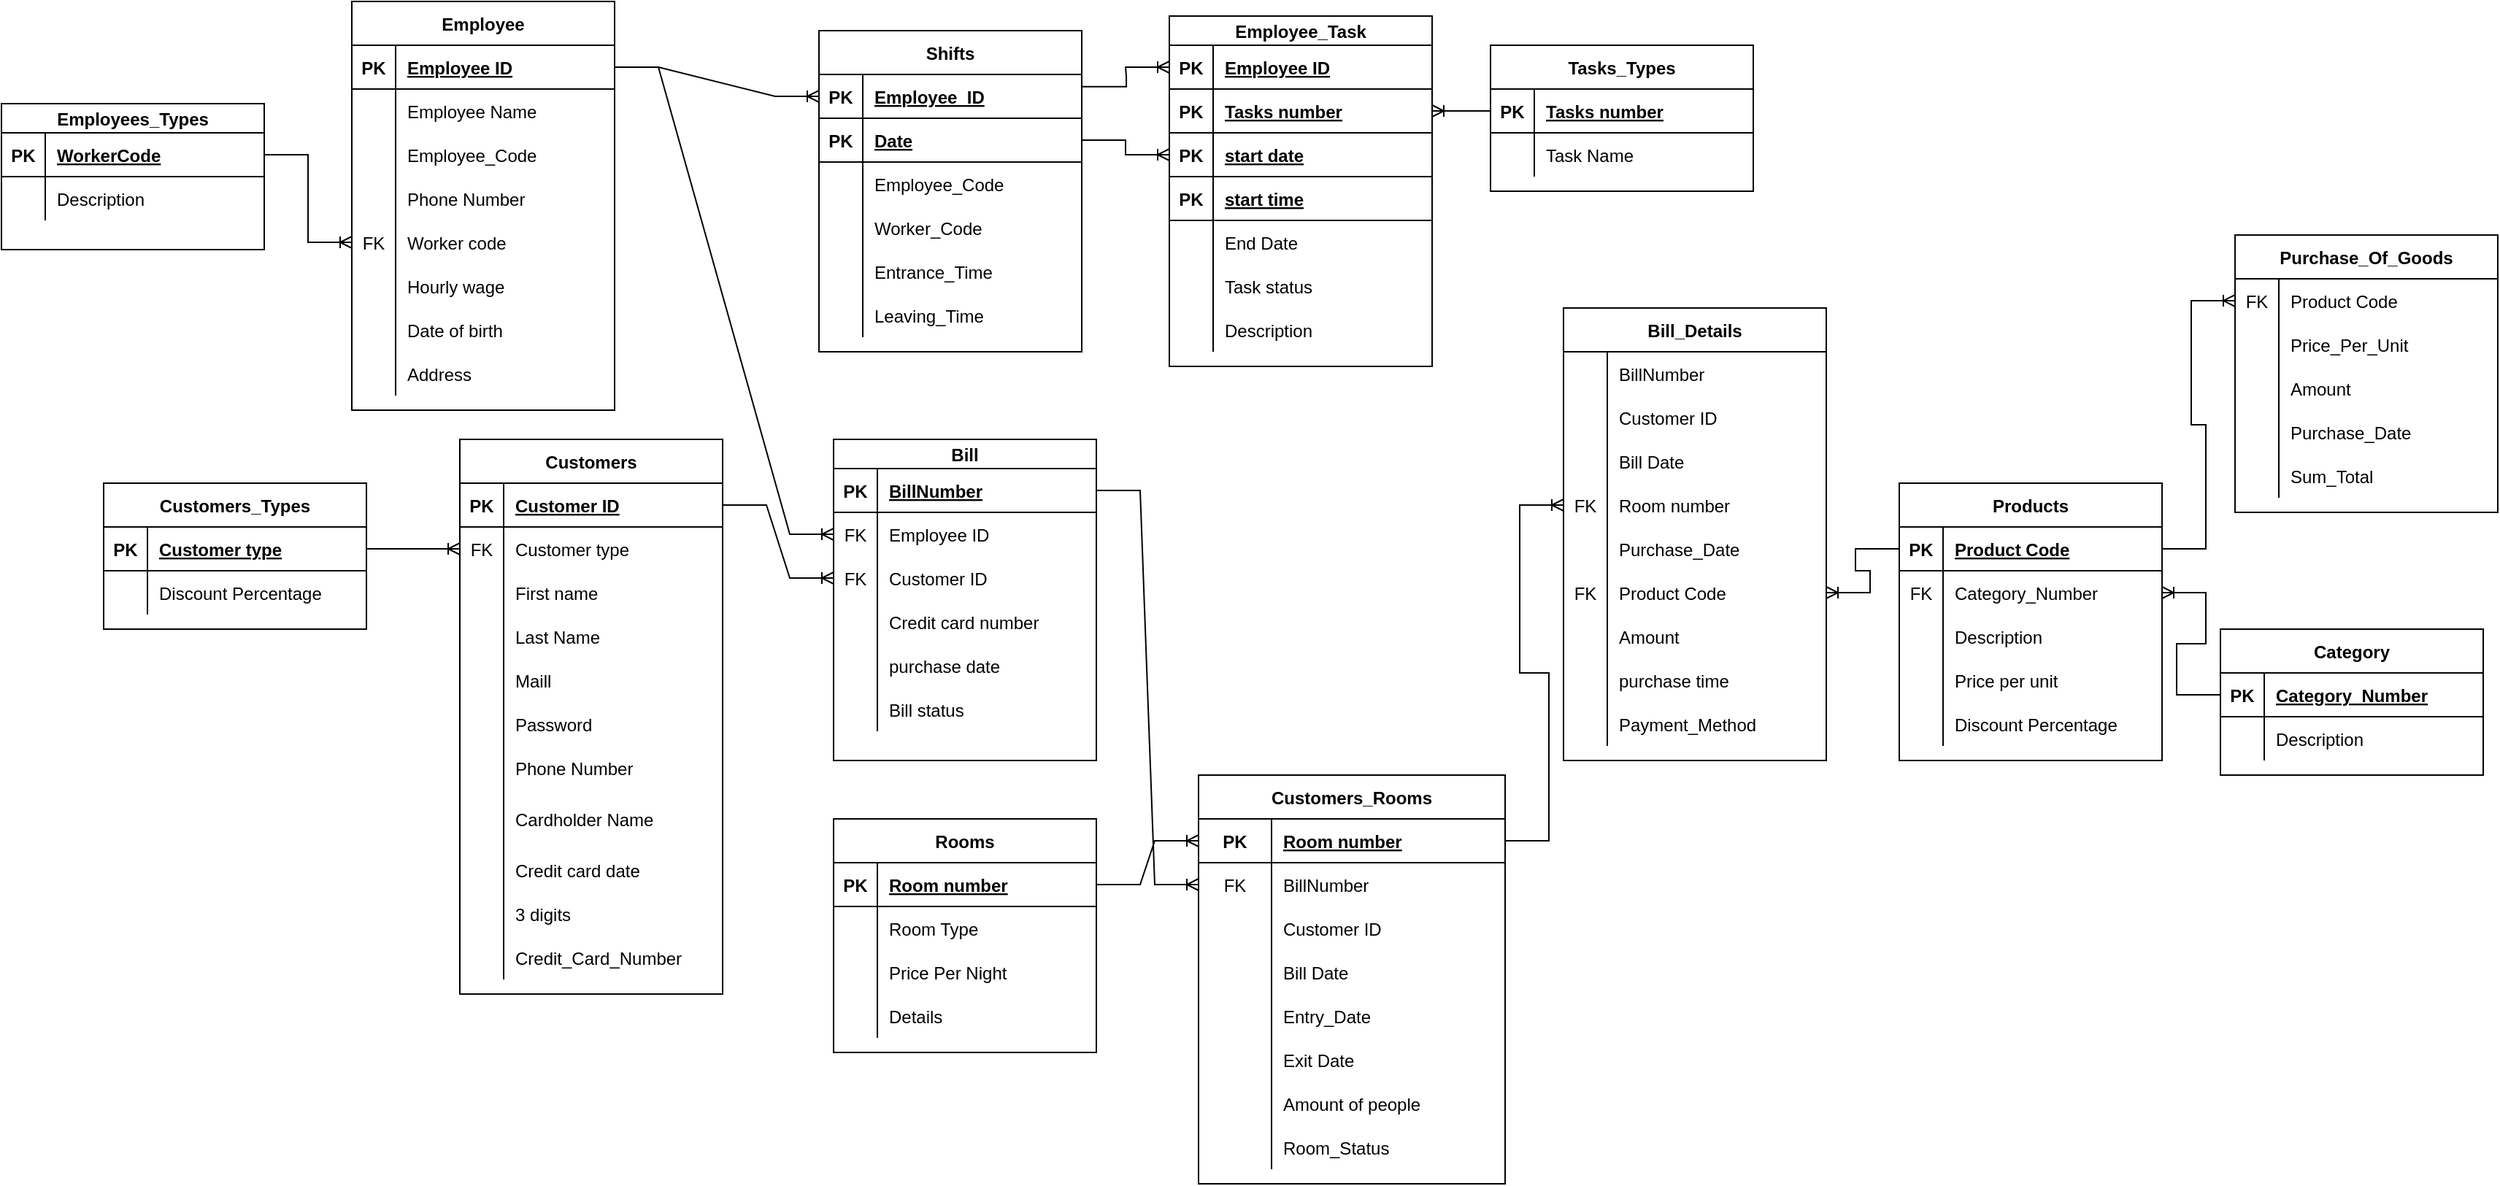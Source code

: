 <mxfile version="20.2.6" type="device"><diagram id="3R-ODE1MdLI807U1HKGz" name="Page-1"><mxGraphModel dx="2324" dy="885" grid="1" gridSize="10" guides="1" tooltips="1" connect="1" arrows="1" fold="1" page="1" pageScale="1" pageWidth="827" pageHeight="1169" math="0" shadow="0"><root><mxCell id="0"/><mxCell id="1" parent="0"/><mxCell id="Ft46z33UBkrA5PGgCABI-1" value="Employees_Types" style="shape=table;startSize=20;container=1;collapsible=1;childLayout=tableLayout;fixedRows=1;rowLines=0;fontStyle=1;align=center;resizeLast=1;" parent="1" vertex="1"><mxGeometry x="100" y="180" width="180" height="100" as="geometry"/></mxCell><mxCell id="Ft46z33UBkrA5PGgCABI-2" value="" style="shape=partialRectangle;collapsible=0;dropTarget=0;pointerEvents=0;fillColor=none;top=0;left=0;bottom=1;right=0;points=[[0,0.5],[1,0.5]];portConstraint=eastwest;" parent="Ft46z33UBkrA5PGgCABI-1" vertex="1"><mxGeometry y="20" width="180" height="30" as="geometry"/></mxCell><mxCell id="Ft46z33UBkrA5PGgCABI-3" value="PK" style="shape=partialRectangle;connectable=0;fillColor=none;top=0;left=0;bottom=0;right=0;fontStyle=1;overflow=hidden;" parent="Ft46z33UBkrA5PGgCABI-2" vertex="1"><mxGeometry width="30" height="30" as="geometry"><mxRectangle width="30" height="30" as="alternateBounds"/></mxGeometry></mxCell><mxCell id="Ft46z33UBkrA5PGgCABI-4" value="WorkerCode" style="shape=partialRectangle;connectable=0;fillColor=none;top=0;left=0;bottom=0;right=0;align=left;spacingLeft=6;fontStyle=5;overflow=hidden;" parent="Ft46z33UBkrA5PGgCABI-2" vertex="1"><mxGeometry x="30" width="150" height="30" as="geometry"><mxRectangle width="150" height="30" as="alternateBounds"/></mxGeometry></mxCell><mxCell id="Ft46z33UBkrA5PGgCABI-5" value="" style="shape=partialRectangle;collapsible=0;dropTarget=0;pointerEvents=0;fillColor=none;top=0;left=0;bottom=0;right=0;points=[[0,0.5],[1,0.5]];portConstraint=eastwest;" parent="Ft46z33UBkrA5PGgCABI-1" vertex="1"><mxGeometry y="50" width="180" height="30" as="geometry"/></mxCell><mxCell id="Ft46z33UBkrA5PGgCABI-6" value="" style="shape=partialRectangle;connectable=0;fillColor=none;top=0;left=0;bottom=0;right=0;editable=1;overflow=hidden;" parent="Ft46z33UBkrA5PGgCABI-5" vertex="1"><mxGeometry width="30" height="30" as="geometry"><mxRectangle width="30" height="30" as="alternateBounds"/></mxGeometry></mxCell><mxCell id="Ft46z33UBkrA5PGgCABI-7" value="Description" style="shape=partialRectangle;connectable=0;fillColor=none;top=0;left=0;bottom=0;right=0;align=left;spacingLeft=6;overflow=hidden;" parent="Ft46z33UBkrA5PGgCABI-5" vertex="1"><mxGeometry x="30" width="150" height="30" as="geometry"><mxRectangle width="150" height="30" as="alternateBounds"/></mxGeometry></mxCell><mxCell id="Ft46z33UBkrA5PGgCABI-14" value="Employee" style="shape=table;startSize=30;container=1;collapsible=1;childLayout=tableLayout;fixedRows=1;rowLines=0;fontStyle=1;align=center;resizeLast=1;" parent="1" vertex="1"><mxGeometry x="340" y="110" width="180" height="280" as="geometry"/></mxCell><mxCell id="Ft46z33UBkrA5PGgCABI-15" value="" style="shape=partialRectangle;collapsible=0;dropTarget=0;pointerEvents=0;fillColor=none;top=0;left=0;bottom=1;right=0;points=[[0,0.5],[1,0.5]];portConstraint=eastwest;" parent="Ft46z33UBkrA5PGgCABI-14" vertex="1"><mxGeometry y="30" width="180" height="30" as="geometry"/></mxCell><mxCell id="Ft46z33UBkrA5PGgCABI-16" value="PK" style="shape=partialRectangle;connectable=0;fillColor=none;top=0;left=0;bottom=0;right=0;fontStyle=1;overflow=hidden;" parent="Ft46z33UBkrA5PGgCABI-15" vertex="1"><mxGeometry width="30" height="30" as="geometry"><mxRectangle width="30" height="30" as="alternateBounds"/></mxGeometry></mxCell><mxCell id="Ft46z33UBkrA5PGgCABI-17" value="Employee ID" style="shape=partialRectangle;connectable=0;fillColor=none;top=0;left=0;bottom=0;right=0;align=left;spacingLeft=6;fontStyle=5;overflow=hidden;" parent="Ft46z33UBkrA5PGgCABI-15" vertex="1"><mxGeometry x="30" width="150" height="30" as="geometry"><mxRectangle width="150" height="30" as="alternateBounds"/></mxGeometry></mxCell><mxCell id="Ft46z33UBkrA5PGgCABI-18" value="" style="shape=partialRectangle;collapsible=0;dropTarget=0;pointerEvents=0;fillColor=none;top=0;left=0;bottom=0;right=0;points=[[0,0.5],[1,0.5]];portConstraint=eastwest;" parent="Ft46z33UBkrA5PGgCABI-14" vertex="1"><mxGeometry y="60" width="180" height="30" as="geometry"/></mxCell><mxCell id="Ft46z33UBkrA5PGgCABI-19" value="" style="shape=partialRectangle;connectable=0;fillColor=none;top=0;left=0;bottom=0;right=0;editable=1;overflow=hidden;" parent="Ft46z33UBkrA5PGgCABI-18" vertex="1"><mxGeometry width="30" height="30" as="geometry"><mxRectangle width="30" height="30" as="alternateBounds"/></mxGeometry></mxCell><mxCell id="Ft46z33UBkrA5PGgCABI-20" value="Employee Name" style="shape=partialRectangle;connectable=0;fillColor=none;top=0;left=0;bottom=0;right=0;align=left;spacingLeft=6;overflow=hidden;" parent="Ft46z33UBkrA5PGgCABI-18" vertex="1"><mxGeometry x="30" width="150" height="30" as="geometry"><mxRectangle width="150" height="30" as="alternateBounds"/></mxGeometry></mxCell><mxCell id="QD4AjnCTUh-UpQ0NGbuj-29" value="" style="shape=tableRow;horizontal=0;startSize=0;swimlaneHead=0;swimlaneBody=0;fillColor=none;collapsible=0;dropTarget=0;points=[[0,0.5],[1,0.5]];portConstraint=eastwest;top=0;left=0;right=0;bottom=0;" parent="Ft46z33UBkrA5PGgCABI-14" vertex="1"><mxGeometry y="90" width="180" height="30" as="geometry"/></mxCell><mxCell id="QD4AjnCTUh-UpQ0NGbuj-30" value="" style="shape=partialRectangle;connectable=0;fillColor=none;top=0;left=0;bottom=0;right=0;editable=1;overflow=hidden;" parent="QD4AjnCTUh-UpQ0NGbuj-29" vertex="1"><mxGeometry width="30" height="30" as="geometry"><mxRectangle width="30" height="30" as="alternateBounds"/></mxGeometry></mxCell><mxCell id="QD4AjnCTUh-UpQ0NGbuj-31" value="Employee_Code" style="shape=partialRectangle;connectable=0;fillColor=none;top=0;left=0;bottom=0;right=0;align=left;spacingLeft=6;overflow=hidden;" parent="QD4AjnCTUh-UpQ0NGbuj-29" vertex="1"><mxGeometry x="30" width="150" height="30" as="geometry"><mxRectangle width="150" height="30" as="alternateBounds"/></mxGeometry></mxCell><mxCell id="Ft46z33UBkrA5PGgCABI-21" value="" style="shape=partialRectangle;collapsible=0;dropTarget=0;pointerEvents=0;fillColor=none;top=0;left=0;bottom=0;right=0;points=[[0,0.5],[1,0.5]];portConstraint=eastwest;" parent="Ft46z33UBkrA5PGgCABI-14" vertex="1"><mxGeometry y="120" width="180" height="30" as="geometry"/></mxCell><mxCell id="Ft46z33UBkrA5PGgCABI-22" value="" style="shape=partialRectangle;connectable=0;fillColor=none;top=0;left=0;bottom=0;right=0;editable=1;overflow=hidden;" parent="Ft46z33UBkrA5PGgCABI-21" vertex="1"><mxGeometry width="30" height="30" as="geometry"><mxRectangle width="30" height="30" as="alternateBounds"/></mxGeometry></mxCell><mxCell id="Ft46z33UBkrA5PGgCABI-23" value="Phone Number" style="shape=partialRectangle;connectable=0;fillColor=none;top=0;left=0;bottom=0;right=0;align=left;spacingLeft=6;overflow=hidden;" parent="Ft46z33UBkrA5PGgCABI-21" vertex="1"><mxGeometry x="30" width="150" height="30" as="geometry"><mxRectangle width="150" height="30" as="alternateBounds"/></mxGeometry></mxCell><mxCell id="Ft46z33UBkrA5PGgCABI-27" value="" style="shape=partialRectangle;collapsible=0;dropTarget=0;pointerEvents=0;fillColor=none;top=0;left=0;bottom=0;right=0;points=[[0,0.5],[1,0.5]];portConstraint=eastwest;" parent="Ft46z33UBkrA5PGgCABI-14" vertex="1"><mxGeometry y="150" width="180" height="30" as="geometry"/></mxCell><mxCell id="Ft46z33UBkrA5PGgCABI-28" value="FK" style="shape=partialRectangle;connectable=0;fillColor=none;top=0;left=0;bottom=0;right=0;fontStyle=0;overflow=hidden;" parent="Ft46z33UBkrA5PGgCABI-27" vertex="1"><mxGeometry width="30" height="30" as="geometry"><mxRectangle width="30" height="30" as="alternateBounds"/></mxGeometry></mxCell><mxCell id="Ft46z33UBkrA5PGgCABI-29" value="Worker code" style="shape=partialRectangle;connectable=0;fillColor=none;top=0;left=0;bottom=0;right=0;align=left;spacingLeft=6;fontStyle=0;overflow=hidden;" parent="Ft46z33UBkrA5PGgCABI-27" vertex="1"><mxGeometry x="30" width="150" height="30" as="geometry"><mxRectangle width="150" height="30" as="alternateBounds"/></mxGeometry></mxCell><mxCell id="Ft46z33UBkrA5PGgCABI-24" value="" style="shape=partialRectangle;collapsible=0;dropTarget=0;pointerEvents=0;fillColor=none;top=0;left=0;bottom=0;right=0;points=[[0,0.5],[1,0.5]];portConstraint=eastwest;" parent="Ft46z33UBkrA5PGgCABI-14" vertex="1"><mxGeometry y="180" width="180" height="30" as="geometry"/></mxCell><mxCell id="Ft46z33UBkrA5PGgCABI-25" value="" style="shape=partialRectangle;connectable=0;fillColor=none;top=0;left=0;bottom=0;right=0;editable=1;overflow=hidden;" parent="Ft46z33UBkrA5PGgCABI-24" vertex="1"><mxGeometry width="30" height="30" as="geometry"><mxRectangle width="30" height="30" as="alternateBounds"/></mxGeometry></mxCell><mxCell id="Ft46z33UBkrA5PGgCABI-26" value="Hourly wage" style="shape=partialRectangle;connectable=0;fillColor=none;top=0;left=0;bottom=0;right=0;align=left;spacingLeft=6;overflow=hidden;" parent="Ft46z33UBkrA5PGgCABI-24" vertex="1"><mxGeometry x="30" width="150" height="30" as="geometry"><mxRectangle width="150" height="30" as="alternateBounds"/></mxGeometry></mxCell><mxCell id="srw847DepCw4jBBy-Ch2-3" value="" style="shape=tableRow;horizontal=0;startSize=0;swimlaneHead=0;swimlaneBody=0;fillColor=none;collapsible=0;dropTarget=0;points=[[0,0.5],[1,0.5]];portConstraint=eastwest;top=0;left=0;right=0;bottom=0;" parent="Ft46z33UBkrA5PGgCABI-14" vertex="1"><mxGeometry y="210" width="180" height="30" as="geometry"/></mxCell><mxCell id="srw847DepCw4jBBy-Ch2-4" value="" style="shape=partialRectangle;connectable=0;fillColor=none;top=0;left=0;bottom=0;right=0;editable=1;overflow=hidden;" parent="srw847DepCw4jBBy-Ch2-3" vertex="1"><mxGeometry width="30" height="30" as="geometry"><mxRectangle width="30" height="30" as="alternateBounds"/></mxGeometry></mxCell><mxCell id="srw847DepCw4jBBy-Ch2-5" value="Date of birth" style="shape=partialRectangle;connectable=0;fillColor=none;top=0;left=0;bottom=0;right=0;align=left;spacingLeft=6;overflow=hidden;" parent="srw847DepCw4jBBy-Ch2-3" vertex="1"><mxGeometry x="30" width="150" height="30" as="geometry"><mxRectangle width="150" height="30" as="alternateBounds"/></mxGeometry></mxCell><mxCell id="srw847DepCw4jBBy-Ch2-6" value="" style="shape=tableRow;horizontal=0;startSize=0;swimlaneHead=0;swimlaneBody=0;fillColor=none;collapsible=0;dropTarget=0;points=[[0,0.5],[1,0.5]];portConstraint=eastwest;top=0;left=0;right=0;bottom=0;" parent="Ft46z33UBkrA5PGgCABI-14" vertex="1"><mxGeometry y="240" width="180" height="30" as="geometry"/></mxCell><mxCell id="srw847DepCw4jBBy-Ch2-7" value="" style="shape=partialRectangle;connectable=0;fillColor=none;top=0;left=0;bottom=0;right=0;editable=1;overflow=hidden;" parent="srw847DepCw4jBBy-Ch2-6" vertex="1"><mxGeometry width="30" height="30" as="geometry"><mxRectangle width="30" height="30" as="alternateBounds"/></mxGeometry></mxCell><mxCell id="srw847DepCw4jBBy-Ch2-8" value="Address" style="shape=partialRectangle;connectable=0;fillColor=none;top=0;left=0;bottom=0;right=0;align=left;spacingLeft=6;overflow=hidden;" parent="srw847DepCw4jBBy-Ch2-6" vertex="1"><mxGeometry x="30" width="150" height="30" as="geometry"><mxRectangle width="150" height="30" as="alternateBounds"/></mxGeometry></mxCell><mxCell id="Ft46z33UBkrA5PGgCABI-30" value="" style="edgeStyle=entityRelationEdgeStyle;fontSize=12;html=1;endArrow=ERoneToMany;rounded=0;exitX=1;exitY=0.5;exitDx=0;exitDy=0;entryX=0;entryY=0.5;entryDx=0;entryDy=0;" parent="1" source="Ft46z33UBkrA5PGgCABI-2" target="Ft46z33UBkrA5PGgCABI-27" edge="1"><mxGeometry width="100" height="100" relative="1" as="geometry"><mxPoint x="360" y="280" as="sourcePoint"/><mxPoint x="460" y="180" as="targetPoint"/></mxGeometry></mxCell><mxCell id="Ft46z33UBkrA5PGgCABI-31" value="Tasks_Types" style="shape=table;startSize=30;container=1;collapsible=1;childLayout=tableLayout;fixedRows=1;rowLines=0;fontStyle=1;align=center;resizeLast=1;" parent="1" vertex="1"><mxGeometry x="1120" y="140" width="180" height="100" as="geometry"/></mxCell><mxCell id="Ft46z33UBkrA5PGgCABI-32" value="" style="shape=partialRectangle;collapsible=0;dropTarget=0;pointerEvents=0;fillColor=none;top=0;left=0;bottom=1;right=0;points=[[0,0.5],[1,0.5]];portConstraint=eastwest;" parent="Ft46z33UBkrA5PGgCABI-31" vertex="1"><mxGeometry y="30" width="180" height="30" as="geometry"/></mxCell><mxCell id="Ft46z33UBkrA5PGgCABI-33" value="PK" style="shape=partialRectangle;connectable=0;fillColor=none;top=0;left=0;bottom=0;right=0;fontStyle=1;overflow=hidden;" parent="Ft46z33UBkrA5PGgCABI-32" vertex="1"><mxGeometry width="30" height="30" as="geometry"><mxRectangle width="30" height="30" as="alternateBounds"/></mxGeometry></mxCell><mxCell id="Ft46z33UBkrA5PGgCABI-34" value="Tasks number" style="shape=partialRectangle;connectable=0;fillColor=none;top=0;left=0;bottom=0;right=0;align=left;spacingLeft=6;fontStyle=5;overflow=hidden;" parent="Ft46z33UBkrA5PGgCABI-32" vertex="1"><mxGeometry x="30" width="150" height="30" as="geometry"><mxRectangle width="150" height="30" as="alternateBounds"/></mxGeometry></mxCell><mxCell id="srw847DepCw4jBBy-Ch2-9" value="" style="shape=tableRow;horizontal=0;startSize=0;swimlaneHead=0;swimlaneBody=0;fillColor=none;collapsible=0;dropTarget=0;points=[[0,0.5],[1,0.5]];portConstraint=eastwest;top=0;left=0;right=0;bottom=0;" parent="Ft46z33UBkrA5PGgCABI-31" vertex="1"><mxGeometry y="60" width="180" height="30" as="geometry"/></mxCell><mxCell id="srw847DepCw4jBBy-Ch2-10" value="" style="shape=partialRectangle;connectable=0;fillColor=none;top=0;left=0;bottom=0;right=0;editable=1;overflow=hidden;" parent="srw847DepCw4jBBy-Ch2-9" vertex="1"><mxGeometry width="30" height="30" as="geometry"><mxRectangle width="30" height="30" as="alternateBounds"/></mxGeometry></mxCell><mxCell id="srw847DepCw4jBBy-Ch2-11" value="Task Name" style="shape=partialRectangle;connectable=0;fillColor=none;top=0;left=0;bottom=0;right=0;align=left;spacingLeft=6;overflow=hidden;" parent="srw847DepCw4jBBy-Ch2-9" vertex="1"><mxGeometry x="30" width="150" height="30" as="geometry"><mxRectangle width="150" height="30" as="alternateBounds"/></mxGeometry></mxCell><mxCell id="Ft46z33UBkrA5PGgCABI-48" value="Rooms" style="shape=table;startSize=30;container=1;collapsible=1;childLayout=tableLayout;fixedRows=1;rowLines=0;fontStyle=1;align=center;resizeLast=1;" parent="1" vertex="1"><mxGeometry x="670" y="670" width="180" height="160" as="geometry"/></mxCell><mxCell id="Ft46z33UBkrA5PGgCABI-49" value="" style="shape=partialRectangle;collapsible=0;dropTarget=0;pointerEvents=0;fillColor=none;top=0;left=0;bottom=1;right=0;points=[[0,0.5],[1,0.5]];portConstraint=eastwest;" parent="Ft46z33UBkrA5PGgCABI-48" vertex="1"><mxGeometry y="30" width="180" height="30" as="geometry"/></mxCell><mxCell id="Ft46z33UBkrA5PGgCABI-50" value="PK" style="shape=partialRectangle;connectable=0;fillColor=none;top=0;left=0;bottom=0;right=0;fontStyle=1;overflow=hidden;" parent="Ft46z33UBkrA5PGgCABI-49" vertex="1"><mxGeometry width="30" height="30" as="geometry"><mxRectangle width="30" height="30" as="alternateBounds"/></mxGeometry></mxCell><mxCell id="Ft46z33UBkrA5PGgCABI-51" value="Room number" style="shape=partialRectangle;connectable=0;fillColor=none;top=0;left=0;bottom=0;right=0;align=left;spacingLeft=6;fontStyle=5;overflow=hidden;" parent="Ft46z33UBkrA5PGgCABI-49" vertex="1"><mxGeometry x="30" width="150" height="30" as="geometry"><mxRectangle width="150" height="30" as="alternateBounds"/></mxGeometry></mxCell><mxCell id="srw847DepCw4jBBy-Ch2-20" value="" style="shape=tableRow;horizontal=0;startSize=0;swimlaneHead=0;swimlaneBody=0;fillColor=none;collapsible=0;dropTarget=0;points=[[0,0.5],[1,0.5]];portConstraint=eastwest;top=0;left=0;right=0;bottom=0;" parent="Ft46z33UBkrA5PGgCABI-48" vertex="1"><mxGeometry y="60" width="180" height="30" as="geometry"/></mxCell><mxCell id="srw847DepCw4jBBy-Ch2-21" value="" style="shape=partialRectangle;connectable=0;fillColor=none;top=0;left=0;bottom=0;right=0;editable=1;overflow=hidden;" parent="srw847DepCw4jBBy-Ch2-20" vertex="1"><mxGeometry width="30" height="30" as="geometry"><mxRectangle width="30" height="30" as="alternateBounds"/></mxGeometry></mxCell><mxCell id="srw847DepCw4jBBy-Ch2-22" value="Room Type" style="shape=partialRectangle;connectable=0;fillColor=none;top=0;left=0;bottom=0;right=0;align=left;spacingLeft=6;overflow=hidden;" parent="srw847DepCw4jBBy-Ch2-20" vertex="1"><mxGeometry x="30" width="150" height="30" as="geometry"><mxRectangle width="150" height="30" as="alternateBounds"/></mxGeometry></mxCell><mxCell id="srw847DepCw4jBBy-Ch2-23" value="" style="shape=tableRow;horizontal=0;startSize=0;swimlaneHead=0;swimlaneBody=0;fillColor=none;collapsible=0;dropTarget=0;points=[[0,0.5],[1,0.5]];portConstraint=eastwest;top=0;left=0;right=0;bottom=0;" parent="Ft46z33UBkrA5PGgCABI-48" vertex="1"><mxGeometry y="90" width="180" height="30" as="geometry"/></mxCell><mxCell id="srw847DepCw4jBBy-Ch2-24" value="" style="shape=partialRectangle;connectable=0;fillColor=none;top=0;left=0;bottom=0;right=0;editable=1;overflow=hidden;" parent="srw847DepCw4jBBy-Ch2-23" vertex="1"><mxGeometry width="30" height="30" as="geometry"><mxRectangle width="30" height="30" as="alternateBounds"/></mxGeometry></mxCell><mxCell id="srw847DepCw4jBBy-Ch2-25" value="Price Per Night" style="shape=partialRectangle;connectable=0;fillColor=none;top=0;left=0;bottom=0;right=0;align=left;spacingLeft=6;overflow=hidden;" parent="srw847DepCw4jBBy-Ch2-23" vertex="1"><mxGeometry x="30" width="150" height="30" as="geometry"><mxRectangle width="150" height="30" as="alternateBounds"/></mxGeometry></mxCell><mxCell id="Lbr4UAtPFxGM3_buDhh6-4" value="" style="shape=tableRow;horizontal=0;startSize=0;swimlaneHead=0;swimlaneBody=0;fillColor=none;collapsible=0;dropTarget=0;points=[[0,0.5],[1,0.5]];portConstraint=eastwest;top=0;left=0;right=0;bottom=0;" parent="Ft46z33UBkrA5PGgCABI-48" vertex="1"><mxGeometry y="120" width="180" height="30" as="geometry"/></mxCell><mxCell id="Lbr4UAtPFxGM3_buDhh6-5" value="" style="shape=partialRectangle;connectable=0;fillColor=none;top=0;left=0;bottom=0;right=0;editable=1;overflow=hidden;" parent="Lbr4UAtPFxGM3_buDhh6-4" vertex="1"><mxGeometry width="30" height="30" as="geometry"><mxRectangle width="30" height="30" as="alternateBounds"/></mxGeometry></mxCell><mxCell id="Lbr4UAtPFxGM3_buDhh6-6" value="Details" style="shape=partialRectangle;connectable=0;fillColor=none;top=0;left=0;bottom=0;right=0;align=left;spacingLeft=6;overflow=hidden;" parent="Lbr4UAtPFxGM3_buDhh6-4" vertex="1"><mxGeometry x="30" width="150" height="30" as="geometry"><mxRectangle width="150" height="30" as="alternateBounds"/></mxGeometry></mxCell><mxCell id="Ft46z33UBkrA5PGgCABI-64" value="Customers_Rooms" style="shape=table;startSize=30;container=1;collapsible=1;childLayout=tableLayout;fixedRows=1;rowLines=0;fontStyle=1;align=center;resizeLast=1;" parent="1" vertex="1"><mxGeometry x="920" y="640" width="210" height="280" as="geometry"/></mxCell><mxCell id="gAj4XBcvzSvpKZZBXhv4-62" value="" style="shape=tableRow;horizontal=0;startSize=0;swimlaneHead=0;swimlaneBody=0;fillColor=none;collapsible=0;dropTarget=0;points=[[0,0.5],[1,0.5]];portConstraint=eastwest;top=0;left=0;right=0;bottom=1;" parent="Ft46z33UBkrA5PGgCABI-64" vertex="1"><mxGeometry y="30" width="210" height="30" as="geometry"/></mxCell><mxCell id="gAj4XBcvzSvpKZZBXhv4-63" value="PK" style="shape=partialRectangle;connectable=0;fillColor=none;top=0;left=0;bottom=0;right=0;fontStyle=1;overflow=hidden;" parent="gAj4XBcvzSvpKZZBXhv4-62" vertex="1"><mxGeometry width="50" height="30" as="geometry"><mxRectangle width="50" height="30" as="alternateBounds"/></mxGeometry></mxCell><mxCell id="gAj4XBcvzSvpKZZBXhv4-64" value="Room number" style="shape=partialRectangle;connectable=0;fillColor=none;top=0;left=0;bottom=0;right=0;align=left;spacingLeft=6;fontStyle=5;overflow=hidden;" parent="gAj4XBcvzSvpKZZBXhv4-62" vertex="1"><mxGeometry x="50" width="160" height="30" as="geometry"><mxRectangle width="160" height="30" as="alternateBounds"/></mxGeometry></mxCell><mxCell id="VYrzX43CGLB1KrQMQ3YJ-45" value="" style="shape=tableRow;horizontal=0;startSize=0;swimlaneHead=0;swimlaneBody=0;fillColor=none;collapsible=0;dropTarget=0;points=[[0,0.5],[1,0.5]];portConstraint=eastwest;top=0;left=0;right=0;bottom=0;" parent="Ft46z33UBkrA5PGgCABI-64" vertex="1"><mxGeometry y="60" width="210" height="30" as="geometry"/></mxCell><mxCell id="VYrzX43CGLB1KrQMQ3YJ-46" value="FK" style="shape=partialRectangle;connectable=0;fillColor=none;top=0;left=0;bottom=0;right=0;fontStyle=0;overflow=hidden;" parent="VYrzX43CGLB1KrQMQ3YJ-45" vertex="1"><mxGeometry width="50" height="30" as="geometry"><mxRectangle width="50" height="30" as="alternateBounds"/></mxGeometry></mxCell><mxCell id="VYrzX43CGLB1KrQMQ3YJ-47" value="BillNumber" style="shape=partialRectangle;connectable=0;fillColor=none;top=0;left=0;bottom=0;right=0;align=left;spacingLeft=6;fontStyle=0;overflow=hidden;" parent="VYrzX43CGLB1KrQMQ3YJ-45" vertex="1"><mxGeometry x="50" width="160" height="30" as="geometry"><mxRectangle width="160" height="30" as="alternateBounds"/></mxGeometry></mxCell><mxCell id="VYrzX43CGLB1KrQMQ3YJ-48" value="" style="shape=tableRow;horizontal=0;startSize=0;swimlaneHead=0;swimlaneBody=0;fillColor=none;collapsible=0;dropTarget=0;points=[[0,0.5],[1,0.5]];portConstraint=eastwest;top=0;left=0;right=0;bottom=0;" parent="Ft46z33UBkrA5PGgCABI-64" vertex="1"><mxGeometry y="90" width="210" height="30" as="geometry"/></mxCell><mxCell id="VYrzX43CGLB1KrQMQ3YJ-49" value="" style="shape=partialRectangle;connectable=0;fillColor=none;top=0;left=0;bottom=0;right=0;editable=1;overflow=hidden;" parent="VYrzX43CGLB1KrQMQ3YJ-48" vertex="1"><mxGeometry width="50" height="30" as="geometry"><mxRectangle width="50" height="30" as="alternateBounds"/></mxGeometry></mxCell><mxCell id="VYrzX43CGLB1KrQMQ3YJ-50" value="Customer ID" style="shape=partialRectangle;connectable=0;fillColor=none;top=0;left=0;bottom=0;right=0;align=left;spacingLeft=6;overflow=hidden;" parent="VYrzX43CGLB1KrQMQ3YJ-48" vertex="1"><mxGeometry x="50" width="160" height="30" as="geometry"><mxRectangle width="160" height="30" as="alternateBounds"/></mxGeometry></mxCell><mxCell id="QD4AjnCTUh-UpQ0NGbuj-32" value="" style="shape=tableRow;horizontal=0;startSize=0;swimlaneHead=0;swimlaneBody=0;fillColor=none;collapsible=0;dropTarget=0;points=[[0,0.5],[1,0.5]];portConstraint=eastwest;top=0;left=0;right=0;bottom=0;" parent="Ft46z33UBkrA5PGgCABI-64" vertex="1"><mxGeometry y="120" width="210" height="30" as="geometry"/></mxCell><mxCell id="QD4AjnCTUh-UpQ0NGbuj-33" value="" style="shape=partialRectangle;connectable=0;fillColor=none;top=0;left=0;bottom=0;right=0;editable=1;overflow=hidden;" parent="QD4AjnCTUh-UpQ0NGbuj-32" vertex="1"><mxGeometry width="50" height="30" as="geometry"><mxRectangle width="50" height="30" as="alternateBounds"/></mxGeometry></mxCell><mxCell id="QD4AjnCTUh-UpQ0NGbuj-34" value="Bill Date" style="shape=partialRectangle;connectable=0;fillColor=none;top=0;left=0;bottom=0;right=0;align=left;spacingLeft=6;overflow=hidden;" parent="QD4AjnCTUh-UpQ0NGbuj-32" vertex="1"><mxGeometry x="50" width="160" height="30" as="geometry"><mxRectangle width="160" height="30" as="alternateBounds"/></mxGeometry></mxCell><mxCell id="VYrzX43CGLB1KrQMQ3YJ-51" value="" style="shape=tableRow;horizontal=0;startSize=0;swimlaneHead=0;swimlaneBody=0;fillColor=none;collapsible=0;dropTarget=0;points=[[0,0.5],[1,0.5]];portConstraint=eastwest;top=0;left=0;right=0;bottom=0;" parent="Ft46z33UBkrA5PGgCABI-64" vertex="1"><mxGeometry y="150" width="210" height="30" as="geometry"/></mxCell><mxCell id="VYrzX43CGLB1KrQMQ3YJ-52" value="" style="shape=partialRectangle;connectable=0;fillColor=none;top=0;left=0;bottom=0;right=0;editable=1;overflow=hidden;" parent="VYrzX43CGLB1KrQMQ3YJ-51" vertex="1"><mxGeometry width="50" height="30" as="geometry"><mxRectangle width="50" height="30" as="alternateBounds"/></mxGeometry></mxCell><mxCell id="VYrzX43CGLB1KrQMQ3YJ-53" value="Entry_Date" style="shape=partialRectangle;connectable=0;fillColor=none;top=0;left=0;bottom=0;right=0;align=left;spacingLeft=6;overflow=hidden;" parent="VYrzX43CGLB1KrQMQ3YJ-51" vertex="1"><mxGeometry x="50" width="160" height="30" as="geometry"><mxRectangle width="160" height="30" as="alternateBounds"/></mxGeometry></mxCell><mxCell id="srw847DepCw4jBBy-Ch2-31" value="" style="shape=tableRow;horizontal=0;startSize=0;swimlaneHead=0;swimlaneBody=0;fillColor=none;collapsible=0;dropTarget=0;points=[[0,0.5],[1,0.5]];portConstraint=eastwest;top=0;left=0;right=0;bottom=0;" parent="Ft46z33UBkrA5PGgCABI-64" vertex="1"><mxGeometry y="180" width="210" height="30" as="geometry"/></mxCell><mxCell id="srw847DepCw4jBBy-Ch2-32" value="" style="shape=partialRectangle;connectable=0;fillColor=none;top=0;left=0;bottom=0;right=0;editable=1;overflow=hidden;" parent="srw847DepCw4jBBy-Ch2-31" vertex="1"><mxGeometry width="50" height="30" as="geometry"><mxRectangle width="50" height="30" as="alternateBounds"/></mxGeometry></mxCell><mxCell id="srw847DepCw4jBBy-Ch2-33" value="Exit Date" style="shape=partialRectangle;connectable=0;fillColor=none;top=0;left=0;bottom=0;right=0;align=left;spacingLeft=6;overflow=hidden;" parent="srw847DepCw4jBBy-Ch2-31" vertex="1"><mxGeometry x="50" width="160" height="30" as="geometry"><mxRectangle width="160" height="30" as="alternateBounds"/></mxGeometry></mxCell><mxCell id="srw847DepCw4jBBy-Ch2-34" value="" style="shape=tableRow;horizontal=0;startSize=0;swimlaneHead=0;swimlaneBody=0;fillColor=none;collapsible=0;dropTarget=0;points=[[0,0.5],[1,0.5]];portConstraint=eastwest;top=0;left=0;right=0;bottom=0;" parent="Ft46z33UBkrA5PGgCABI-64" vertex="1"><mxGeometry y="210" width="210" height="30" as="geometry"/></mxCell><mxCell id="srw847DepCw4jBBy-Ch2-35" value="" style="shape=partialRectangle;connectable=0;fillColor=none;top=0;left=0;bottom=0;right=0;editable=1;overflow=hidden;" parent="srw847DepCw4jBBy-Ch2-34" vertex="1"><mxGeometry width="50" height="30" as="geometry"><mxRectangle width="50" height="30" as="alternateBounds"/></mxGeometry></mxCell><mxCell id="srw847DepCw4jBBy-Ch2-36" value="Amount of people" style="shape=partialRectangle;connectable=0;fillColor=none;top=0;left=0;bottom=0;right=0;align=left;spacingLeft=6;overflow=hidden;" parent="srw847DepCw4jBBy-Ch2-34" vertex="1"><mxGeometry x="50" width="160" height="30" as="geometry"><mxRectangle width="160" height="30" as="alternateBounds"/></mxGeometry></mxCell><mxCell id="srw847DepCw4jBBy-Ch2-66" value="" style="shape=tableRow;horizontal=0;startSize=0;swimlaneHead=0;swimlaneBody=0;fillColor=none;collapsible=0;dropTarget=0;points=[[0,0.5],[1,0.5]];portConstraint=eastwest;top=0;left=0;right=0;bottom=0;" parent="Ft46z33UBkrA5PGgCABI-64" vertex="1"><mxGeometry y="240" width="210" height="30" as="geometry"/></mxCell><mxCell id="srw847DepCw4jBBy-Ch2-67" value="" style="shape=partialRectangle;connectable=0;fillColor=none;top=0;left=0;bottom=0;right=0;editable=1;overflow=hidden;" parent="srw847DepCw4jBBy-Ch2-66" vertex="1"><mxGeometry width="50" height="30" as="geometry"><mxRectangle width="50" height="30" as="alternateBounds"/></mxGeometry></mxCell><mxCell id="srw847DepCw4jBBy-Ch2-68" value="Room_Status" style="shape=partialRectangle;connectable=0;fillColor=none;top=0;left=0;bottom=0;right=0;align=left;spacingLeft=6;overflow=hidden;" parent="srw847DepCw4jBBy-Ch2-66" vertex="1"><mxGeometry x="50" width="160" height="30" as="geometry"><mxRectangle width="160" height="30" as="alternateBounds"/></mxGeometry></mxCell><mxCell id="Ft46z33UBkrA5PGgCABI-81" value="Customers" style="shape=table;startSize=30;container=1;collapsible=1;childLayout=tableLayout;fixedRows=1;rowLines=0;fontStyle=1;align=center;resizeLast=1;" parent="1" vertex="1"><mxGeometry x="414" y="410" width="180" height="380" as="geometry"/></mxCell><mxCell id="Ft46z33UBkrA5PGgCABI-82" value="" style="shape=partialRectangle;collapsible=0;dropTarget=0;pointerEvents=0;fillColor=none;top=0;left=0;bottom=1;right=0;points=[[0,0.5],[1,0.5]];portConstraint=eastwest;" parent="Ft46z33UBkrA5PGgCABI-81" vertex="1"><mxGeometry y="30" width="180" height="30" as="geometry"/></mxCell><mxCell id="Ft46z33UBkrA5PGgCABI-83" value="PK" style="shape=partialRectangle;connectable=0;fillColor=none;top=0;left=0;bottom=0;right=0;fontStyle=1;overflow=hidden;" parent="Ft46z33UBkrA5PGgCABI-82" vertex="1"><mxGeometry width="30" height="30" as="geometry"><mxRectangle width="30" height="30" as="alternateBounds"/></mxGeometry></mxCell><mxCell id="Ft46z33UBkrA5PGgCABI-84" value="Customer ID" style="shape=partialRectangle;connectable=0;fillColor=none;top=0;left=0;bottom=0;right=0;align=left;spacingLeft=6;fontStyle=5;overflow=hidden;" parent="Ft46z33UBkrA5PGgCABI-82" vertex="1"><mxGeometry x="30" width="150" height="30" as="geometry"><mxRectangle width="150" height="30" as="alternateBounds"/></mxGeometry></mxCell><mxCell id="Ft46z33UBkrA5PGgCABI-94" value="" style="shape=partialRectangle;collapsible=0;dropTarget=0;pointerEvents=0;fillColor=none;top=0;left=0;bottom=0;right=0;points=[[0,0.5],[1,0.5]];portConstraint=eastwest;" parent="Ft46z33UBkrA5PGgCABI-81" vertex="1"><mxGeometry y="60" width="180" height="30" as="geometry"/></mxCell><mxCell id="Ft46z33UBkrA5PGgCABI-95" value="FK" style="shape=partialRectangle;connectable=0;fillColor=none;top=0;left=0;bottom=0;right=0;fontStyle=0;overflow=hidden;" parent="Ft46z33UBkrA5PGgCABI-94" vertex="1"><mxGeometry width="30" height="30" as="geometry"><mxRectangle width="30" height="30" as="alternateBounds"/></mxGeometry></mxCell><mxCell id="Ft46z33UBkrA5PGgCABI-96" value="Customer type" style="shape=partialRectangle;connectable=0;fillColor=none;top=0;left=0;bottom=0;right=0;align=left;spacingLeft=6;fontStyle=0;overflow=hidden;" parent="Ft46z33UBkrA5PGgCABI-94" vertex="1"><mxGeometry x="30" width="150" height="30" as="geometry"><mxRectangle width="150" height="30" as="alternateBounds"/></mxGeometry></mxCell><mxCell id="Ft46z33UBkrA5PGgCABI-85" value="" style="shape=partialRectangle;collapsible=0;dropTarget=0;pointerEvents=0;fillColor=none;top=0;left=0;bottom=0;right=0;points=[[0,0.5],[1,0.5]];portConstraint=eastwest;" parent="Ft46z33UBkrA5PGgCABI-81" vertex="1"><mxGeometry y="90" width="180" height="30" as="geometry"/></mxCell><mxCell id="Ft46z33UBkrA5PGgCABI-86" value="" style="shape=partialRectangle;connectable=0;fillColor=none;top=0;left=0;bottom=0;right=0;editable=1;overflow=hidden;" parent="Ft46z33UBkrA5PGgCABI-85" vertex="1"><mxGeometry width="30" height="30" as="geometry"><mxRectangle width="30" height="30" as="alternateBounds"/></mxGeometry></mxCell><mxCell id="Ft46z33UBkrA5PGgCABI-87" value="First name" style="shape=partialRectangle;connectable=0;fillColor=none;top=0;left=0;bottom=0;right=0;align=left;spacingLeft=6;overflow=hidden;" parent="Ft46z33UBkrA5PGgCABI-85" vertex="1"><mxGeometry x="30" width="150" height="30" as="geometry"><mxRectangle width="150" height="30" as="alternateBounds"/></mxGeometry></mxCell><mxCell id="Ft46z33UBkrA5PGgCABI-88" value="" style="shape=partialRectangle;collapsible=0;dropTarget=0;pointerEvents=0;fillColor=none;top=0;left=0;bottom=0;right=0;points=[[0,0.5],[1,0.5]];portConstraint=eastwest;" parent="Ft46z33UBkrA5PGgCABI-81" vertex="1"><mxGeometry y="120" width="180" height="30" as="geometry"/></mxCell><mxCell id="Ft46z33UBkrA5PGgCABI-89" value="" style="shape=partialRectangle;connectable=0;fillColor=none;top=0;left=0;bottom=0;right=0;editable=1;overflow=hidden;" parent="Ft46z33UBkrA5PGgCABI-88" vertex="1"><mxGeometry width="30" height="30" as="geometry"><mxRectangle width="30" height="30" as="alternateBounds"/></mxGeometry></mxCell><mxCell id="Ft46z33UBkrA5PGgCABI-90" value="Last Name" style="shape=partialRectangle;connectable=0;fillColor=none;top=0;left=0;bottom=0;right=0;align=left;spacingLeft=6;overflow=hidden;" parent="Ft46z33UBkrA5PGgCABI-88" vertex="1"><mxGeometry x="30" width="150" height="30" as="geometry"><mxRectangle width="150" height="30" as="alternateBounds"/></mxGeometry></mxCell><mxCell id="Ft46z33UBkrA5PGgCABI-91" value="" style="shape=partialRectangle;collapsible=0;dropTarget=0;pointerEvents=0;fillColor=none;top=0;left=0;bottom=0;right=0;points=[[0,0.5],[1,0.5]];portConstraint=eastwest;" parent="Ft46z33UBkrA5PGgCABI-81" vertex="1"><mxGeometry y="150" width="180" height="30" as="geometry"/></mxCell><mxCell id="Ft46z33UBkrA5PGgCABI-92" value="" style="shape=partialRectangle;connectable=0;fillColor=none;top=0;left=0;bottom=0;right=0;editable=1;overflow=hidden;" parent="Ft46z33UBkrA5PGgCABI-91" vertex="1"><mxGeometry width="30" height="30" as="geometry"><mxRectangle width="30" height="30" as="alternateBounds"/></mxGeometry></mxCell><mxCell id="Ft46z33UBkrA5PGgCABI-93" value="Maill" style="shape=partialRectangle;connectable=0;fillColor=none;top=0;left=0;bottom=0;right=0;align=left;spacingLeft=6;overflow=hidden;" parent="Ft46z33UBkrA5PGgCABI-91" vertex="1"><mxGeometry x="30" width="150" height="30" as="geometry"><mxRectangle width="150" height="30" as="alternateBounds"/></mxGeometry></mxCell><mxCell id="Lbr4UAtPFxGM3_buDhh6-1" value="" style="shape=tableRow;horizontal=0;startSize=0;swimlaneHead=0;swimlaneBody=0;fillColor=none;collapsible=0;dropTarget=0;points=[[0,0.5],[1,0.5]];portConstraint=eastwest;top=0;left=0;right=0;bottom=0;" parent="Ft46z33UBkrA5PGgCABI-81" vertex="1"><mxGeometry y="180" width="180" height="30" as="geometry"/></mxCell><mxCell id="Lbr4UAtPFxGM3_buDhh6-2" value="" style="shape=partialRectangle;connectable=0;fillColor=none;top=0;left=0;bottom=0;right=0;editable=1;overflow=hidden;" parent="Lbr4UAtPFxGM3_buDhh6-1" vertex="1"><mxGeometry width="30" height="30" as="geometry"><mxRectangle width="30" height="30" as="alternateBounds"/></mxGeometry></mxCell><mxCell id="Lbr4UAtPFxGM3_buDhh6-3" value="Password" style="shape=partialRectangle;connectable=0;fillColor=none;top=0;left=0;bottom=0;right=0;align=left;spacingLeft=6;overflow=hidden;" parent="Lbr4UAtPFxGM3_buDhh6-1" vertex="1"><mxGeometry x="30" width="150" height="30" as="geometry"><mxRectangle width="150" height="30" as="alternateBounds"/></mxGeometry></mxCell><mxCell id="Ft46z33UBkrA5PGgCABI-97" value="" style="shape=partialRectangle;collapsible=0;dropTarget=0;pointerEvents=0;fillColor=none;top=0;left=0;bottom=0;right=0;points=[[0,0.5],[1,0.5]];portConstraint=eastwest;" parent="Ft46z33UBkrA5PGgCABI-81" vertex="1"><mxGeometry y="210" width="180" height="30" as="geometry"/></mxCell><mxCell id="Ft46z33UBkrA5PGgCABI-98" value="" style="shape=partialRectangle;connectable=0;fillColor=none;top=0;left=0;bottom=0;right=0;editable=1;overflow=hidden;" parent="Ft46z33UBkrA5PGgCABI-97" vertex="1"><mxGeometry width="30" height="30" as="geometry"><mxRectangle width="30" height="30" as="alternateBounds"/></mxGeometry></mxCell><mxCell id="Ft46z33UBkrA5PGgCABI-99" value="Phone Number" style="shape=partialRectangle;connectable=0;fillColor=none;top=0;left=0;bottom=0;right=0;align=left;spacingLeft=6;overflow=hidden;" parent="Ft46z33UBkrA5PGgCABI-97" vertex="1"><mxGeometry x="30" width="150" height="30" as="geometry"><mxRectangle width="150" height="30" as="alternateBounds"/></mxGeometry></mxCell><mxCell id="srw847DepCw4jBBy-Ch2-40" value="" style="shape=tableRow;horizontal=0;startSize=0;swimlaneHead=0;swimlaneBody=0;fillColor=none;collapsible=0;dropTarget=0;points=[[0,0.5],[1,0.5]];portConstraint=eastwest;top=0;left=0;right=0;bottom=0;" parent="Ft46z33UBkrA5PGgCABI-81" vertex="1"><mxGeometry y="240" width="180" height="40" as="geometry"/></mxCell><mxCell id="srw847DepCw4jBBy-Ch2-41" value="" style="shape=partialRectangle;connectable=0;fillColor=none;top=0;left=0;bottom=0;right=0;editable=1;overflow=hidden;" parent="srw847DepCw4jBBy-Ch2-40" vertex="1"><mxGeometry width="30" height="40" as="geometry"><mxRectangle width="30" height="40" as="alternateBounds"/></mxGeometry></mxCell><mxCell id="srw847DepCw4jBBy-Ch2-42" value="Cardholder Name" style="shape=partialRectangle;connectable=0;fillColor=none;top=0;left=0;bottom=0;right=0;align=left;spacingLeft=6;overflow=hidden;" parent="srw847DepCw4jBBy-Ch2-40" vertex="1"><mxGeometry x="30" width="150" height="40" as="geometry"><mxRectangle width="150" height="40" as="alternateBounds"/></mxGeometry></mxCell><mxCell id="srw847DepCw4jBBy-Ch2-43" value="" style="shape=tableRow;horizontal=0;startSize=0;swimlaneHead=0;swimlaneBody=0;fillColor=none;collapsible=0;dropTarget=0;points=[[0,0.5],[1,0.5]];portConstraint=eastwest;top=0;left=0;right=0;bottom=0;" parent="Ft46z33UBkrA5PGgCABI-81" vertex="1"><mxGeometry y="280" width="180" height="30" as="geometry"/></mxCell><mxCell id="srw847DepCw4jBBy-Ch2-44" value="" style="shape=partialRectangle;connectable=0;fillColor=none;top=0;left=0;bottom=0;right=0;editable=1;overflow=hidden;" parent="srw847DepCw4jBBy-Ch2-43" vertex="1"><mxGeometry width="30" height="30" as="geometry"><mxRectangle width="30" height="30" as="alternateBounds"/></mxGeometry></mxCell><mxCell id="srw847DepCw4jBBy-Ch2-45" value="Credit card date" style="shape=partialRectangle;connectable=0;fillColor=none;top=0;left=0;bottom=0;right=0;align=left;spacingLeft=6;overflow=hidden;" parent="srw847DepCw4jBBy-Ch2-43" vertex="1"><mxGeometry x="30" width="150" height="30" as="geometry"><mxRectangle width="150" height="30" as="alternateBounds"/></mxGeometry></mxCell><mxCell id="srw847DepCw4jBBy-Ch2-46" value="" style="shape=tableRow;horizontal=0;startSize=0;swimlaneHead=0;swimlaneBody=0;fillColor=none;collapsible=0;dropTarget=0;points=[[0,0.5],[1,0.5]];portConstraint=eastwest;top=0;left=0;right=0;bottom=0;" parent="Ft46z33UBkrA5PGgCABI-81" vertex="1"><mxGeometry y="310" width="180" height="30" as="geometry"/></mxCell><mxCell id="srw847DepCw4jBBy-Ch2-47" value="" style="shape=partialRectangle;connectable=0;fillColor=none;top=0;left=0;bottom=0;right=0;editable=1;overflow=hidden;" parent="srw847DepCw4jBBy-Ch2-46" vertex="1"><mxGeometry width="30" height="30" as="geometry"><mxRectangle width="30" height="30" as="alternateBounds"/></mxGeometry></mxCell><mxCell id="srw847DepCw4jBBy-Ch2-48" value="3 digits" style="shape=partialRectangle;connectable=0;fillColor=none;top=0;left=0;bottom=0;right=0;align=left;spacingLeft=6;overflow=hidden;" parent="srw847DepCw4jBBy-Ch2-46" vertex="1"><mxGeometry x="30" width="150" height="30" as="geometry"><mxRectangle width="150" height="30" as="alternateBounds"/></mxGeometry></mxCell><mxCell id="QD4AjnCTUh-UpQ0NGbuj-20" value="" style="shape=tableRow;horizontal=0;startSize=0;swimlaneHead=0;swimlaneBody=0;fillColor=none;collapsible=0;dropTarget=0;points=[[0,0.5],[1,0.5]];portConstraint=eastwest;top=0;left=0;right=0;bottom=0;" parent="Ft46z33UBkrA5PGgCABI-81" vertex="1"><mxGeometry y="340" width="180" height="30" as="geometry"/></mxCell><mxCell id="QD4AjnCTUh-UpQ0NGbuj-21" value="" style="shape=partialRectangle;connectable=0;fillColor=none;top=0;left=0;bottom=0;right=0;editable=1;overflow=hidden;" parent="QD4AjnCTUh-UpQ0NGbuj-20" vertex="1"><mxGeometry width="30" height="30" as="geometry"><mxRectangle width="30" height="30" as="alternateBounds"/></mxGeometry></mxCell><mxCell id="QD4AjnCTUh-UpQ0NGbuj-22" value="Credit_Card_Number" style="shape=partialRectangle;connectable=0;fillColor=none;top=0;left=0;bottom=0;right=0;align=left;spacingLeft=6;overflow=hidden;" parent="QD4AjnCTUh-UpQ0NGbuj-20" vertex="1"><mxGeometry x="30" width="150" height="30" as="geometry"><mxRectangle width="150" height="30" as="alternateBounds"/></mxGeometry></mxCell><mxCell id="Ft46z33UBkrA5PGgCABI-104" value="Bill" style="shape=table;startSize=20;container=1;collapsible=1;childLayout=tableLayout;fixedRows=1;rowLines=0;fontStyle=1;align=center;resizeLast=1;" parent="1" vertex="1"><mxGeometry x="670" y="410" width="180" height="220" as="geometry"/></mxCell><mxCell id="Fw3YqIVK-ev9Fs1AGuiM-7" value="" style="shape=tableRow;horizontal=0;startSize=0;swimlaneHead=0;swimlaneBody=0;fillColor=none;collapsible=0;dropTarget=0;points=[[0,0.5],[1,0.5]];portConstraint=eastwest;top=0;left=0;right=0;bottom=1;" parent="Ft46z33UBkrA5PGgCABI-104" vertex="1"><mxGeometry y="20" width="180" height="30" as="geometry"/></mxCell><mxCell id="Fw3YqIVK-ev9Fs1AGuiM-8" value="PK" style="shape=partialRectangle;connectable=0;fillColor=none;top=0;left=0;bottom=0;right=0;fontStyle=1;overflow=hidden;" parent="Fw3YqIVK-ev9Fs1AGuiM-7" vertex="1"><mxGeometry width="30" height="30" as="geometry"><mxRectangle width="30" height="30" as="alternateBounds"/></mxGeometry></mxCell><mxCell id="Fw3YqIVK-ev9Fs1AGuiM-9" value="BillNumber" style="shape=partialRectangle;connectable=0;fillColor=none;top=0;left=0;bottom=0;right=0;align=left;spacingLeft=6;fontStyle=5;overflow=hidden;" parent="Fw3YqIVK-ev9Fs1AGuiM-7" vertex="1"><mxGeometry x="30" width="150" height="30" as="geometry"><mxRectangle width="150" height="30" as="alternateBounds"/></mxGeometry></mxCell><mxCell id="gAj4XBcvzSvpKZZBXhv4-38" value="" style="shape=tableRow;horizontal=0;startSize=0;swimlaneHead=0;swimlaneBody=0;fillColor=none;collapsible=0;dropTarget=0;points=[[0,0.5],[1,0.5]];portConstraint=eastwest;top=0;left=0;right=0;bottom=0;" parent="Ft46z33UBkrA5PGgCABI-104" vertex="1"><mxGeometry y="50" width="180" height="30" as="geometry"/></mxCell><mxCell id="gAj4XBcvzSvpKZZBXhv4-39" value="FK" style="shape=partialRectangle;connectable=0;fillColor=none;top=0;left=0;bottom=0;right=0;fontStyle=0;overflow=hidden;" parent="gAj4XBcvzSvpKZZBXhv4-38" vertex="1"><mxGeometry width="30" height="30" as="geometry"><mxRectangle width="30" height="30" as="alternateBounds"/></mxGeometry></mxCell><mxCell id="gAj4XBcvzSvpKZZBXhv4-40" value="Employee ID" style="shape=partialRectangle;connectable=0;fillColor=none;top=0;left=0;bottom=0;right=0;align=left;spacingLeft=6;fontStyle=0;overflow=hidden;" parent="gAj4XBcvzSvpKZZBXhv4-38" vertex="1"><mxGeometry x="30" width="150" height="30" as="geometry"><mxRectangle width="150" height="30" as="alternateBounds"/></mxGeometry></mxCell><mxCell id="Fw3YqIVK-ev9Fs1AGuiM-10" value="" style="shape=tableRow;horizontal=0;startSize=0;swimlaneHead=0;swimlaneBody=0;fillColor=none;collapsible=0;dropTarget=0;points=[[0,0.5],[1,0.5]];portConstraint=eastwest;top=0;left=0;right=0;bottom=0;" parent="Ft46z33UBkrA5PGgCABI-104" vertex="1"><mxGeometry y="80" width="180" height="30" as="geometry"/></mxCell><mxCell id="Fw3YqIVK-ev9Fs1AGuiM-11" value="FK" style="shape=partialRectangle;connectable=0;fillColor=none;top=0;left=0;bottom=0;right=0;fontStyle=0;overflow=hidden;" parent="Fw3YqIVK-ev9Fs1AGuiM-10" vertex="1"><mxGeometry width="30" height="30" as="geometry"><mxRectangle width="30" height="30" as="alternateBounds"/></mxGeometry></mxCell><mxCell id="Fw3YqIVK-ev9Fs1AGuiM-12" value="Customer ID" style="shape=partialRectangle;connectable=0;fillColor=none;top=0;left=0;bottom=0;right=0;align=left;spacingLeft=6;fontStyle=0;overflow=hidden;" parent="Fw3YqIVK-ev9Fs1AGuiM-10" vertex="1"><mxGeometry x="30" width="150" height="30" as="geometry"><mxRectangle width="150" height="30" as="alternateBounds"/></mxGeometry></mxCell><mxCell id="srw847DepCw4jBBy-Ch2-62" value="" style="shape=tableRow;horizontal=0;startSize=0;swimlaneHead=0;swimlaneBody=0;fillColor=none;collapsible=0;dropTarget=0;points=[[0,0.5],[1,0.5]];portConstraint=eastwest;top=0;left=0;right=0;bottom=0;" parent="Ft46z33UBkrA5PGgCABI-104" vertex="1"><mxGeometry y="110" width="180" height="30" as="geometry"/></mxCell><mxCell id="srw847DepCw4jBBy-Ch2-63" value="" style="shape=partialRectangle;connectable=0;fillColor=none;top=0;left=0;bottom=0;right=0;fontStyle=0;overflow=hidden;" parent="srw847DepCw4jBBy-Ch2-62" vertex="1"><mxGeometry width="30" height="30" as="geometry"><mxRectangle width="30" height="30" as="alternateBounds"/></mxGeometry></mxCell><mxCell id="srw847DepCw4jBBy-Ch2-64" value="Credit card number" style="shape=partialRectangle;connectable=0;fillColor=none;top=0;left=0;bottom=0;right=0;align=left;spacingLeft=6;fontStyle=0;overflow=hidden;" parent="srw847DepCw4jBBy-Ch2-62" vertex="1"><mxGeometry x="30" width="150" height="30" as="geometry"><mxRectangle width="150" height="30" as="alternateBounds"/></mxGeometry></mxCell><mxCell id="Ft46z33UBkrA5PGgCABI-123" value="" style="shape=partialRectangle;collapsible=0;dropTarget=0;pointerEvents=0;fillColor=none;top=0;left=0;bottom=0;right=0;points=[[0,0.5],[1,0.5]];portConstraint=eastwest;" parent="Ft46z33UBkrA5PGgCABI-104" vertex="1"><mxGeometry y="140" width="180" height="30" as="geometry"/></mxCell><mxCell id="Ft46z33UBkrA5PGgCABI-124" value="" style="shape=partialRectangle;connectable=0;fillColor=none;top=0;left=0;bottom=0;right=0;editable=1;overflow=hidden;" parent="Ft46z33UBkrA5PGgCABI-123" vertex="1"><mxGeometry width="30" height="30" as="geometry"><mxRectangle width="30" height="30" as="alternateBounds"/></mxGeometry></mxCell><mxCell id="Ft46z33UBkrA5PGgCABI-125" value="purchase date" style="shape=partialRectangle;connectable=0;fillColor=none;top=0;left=0;bottom=0;right=0;align=left;spacingLeft=6;overflow=hidden;" parent="Ft46z33UBkrA5PGgCABI-123" vertex="1"><mxGeometry x="30" width="150" height="30" as="geometry"><mxRectangle width="150" height="30" as="alternateBounds"/></mxGeometry></mxCell><mxCell id="QD4AjnCTUh-UpQ0NGbuj-23" value="" style="shape=tableRow;horizontal=0;startSize=0;swimlaneHead=0;swimlaneBody=0;fillColor=none;collapsible=0;dropTarget=0;points=[[0,0.5],[1,0.5]];portConstraint=eastwest;top=0;left=0;right=0;bottom=0;" parent="Ft46z33UBkrA5PGgCABI-104" vertex="1"><mxGeometry y="170" width="180" height="30" as="geometry"/></mxCell><mxCell id="QD4AjnCTUh-UpQ0NGbuj-24" value="" style="shape=partialRectangle;connectable=0;fillColor=none;top=0;left=0;bottom=0;right=0;editable=1;overflow=hidden;" parent="QD4AjnCTUh-UpQ0NGbuj-23" vertex="1"><mxGeometry width="30" height="30" as="geometry"><mxRectangle width="30" height="30" as="alternateBounds"/></mxGeometry></mxCell><mxCell id="QD4AjnCTUh-UpQ0NGbuj-25" value="Bill status" style="shape=partialRectangle;connectable=0;fillColor=none;top=0;left=0;bottom=0;right=0;align=left;spacingLeft=6;overflow=hidden;" parent="QD4AjnCTUh-UpQ0NGbuj-23" vertex="1"><mxGeometry x="30" width="150" height="30" as="geometry"><mxRectangle width="150" height="30" as="alternateBounds"/></mxGeometry></mxCell><mxCell id="Ft46z33UBkrA5PGgCABI-129" value="" style="edgeStyle=entityRelationEdgeStyle;fontSize=12;html=1;endArrow=ERoneToMany;rounded=0;entryX=0;entryY=0.5;entryDx=0;entryDy=0;exitX=1;exitY=0.5;exitDx=0;exitDy=0;" parent="1" source="Ft46z33UBkrA5PGgCABI-82" target="Fw3YqIVK-ev9Fs1AGuiM-10" edge="1"><mxGeometry width="100" height="100" relative="1" as="geometry"><mxPoint x="660" y="520" as="sourcePoint"/><mxPoint x="720" y="575" as="targetPoint"/></mxGeometry></mxCell><mxCell id="Ft46z33UBkrA5PGgCABI-130" value="Products" style="shape=table;startSize=30;container=1;collapsible=1;childLayout=tableLayout;fixedRows=1;rowLines=0;fontStyle=1;align=center;resizeLast=1;" parent="1" vertex="1"><mxGeometry x="1400" y="440" width="180" height="190" as="geometry"/></mxCell><mxCell id="Ft46z33UBkrA5PGgCABI-131" value="" style="shape=partialRectangle;collapsible=0;dropTarget=0;pointerEvents=0;fillColor=none;top=0;left=0;bottom=1;right=0;points=[[0,0.5],[1,0.5]];portConstraint=eastwest;" parent="Ft46z33UBkrA5PGgCABI-130" vertex="1"><mxGeometry y="30" width="180" height="30" as="geometry"/></mxCell><mxCell id="Ft46z33UBkrA5PGgCABI-132" value="PK" style="shape=partialRectangle;connectable=0;fillColor=none;top=0;left=0;bottom=0;right=0;fontStyle=1;overflow=hidden;" parent="Ft46z33UBkrA5PGgCABI-131" vertex="1"><mxGeometry width="30" height="30" as="geometry"><mxRectangle width="30" height="30" as="alternateBounds"/></mxGeometry></mxCell><mxCell id="Ft46z33UBkrA5PGgCABI-133" value="Product Code" style="shape=partialRectangle;connectable=0;fillColor=none;top=0;left=0;bottom=0;right=0;align=left;spacingLeft=6;fontStyle=5;overflow=hidden;" parent="Ft46z33UBkrA5PGgCABI-131" vertex="1"><mxGeometry x="30" width="150" height="30" as="geometry"><mxRectangle width="150" height="30" as="alternateBounds"/></mxGeometry></mxCell><mxCell id="8vaAH5nyR3n2FQUB5uqK-8" value="" style="shape=tableRow;horizontal=0;startSize=0;swimlaneHead=0;swimlaneBody=0;fillColor=none;collapsible=0;dropTarget=0;points=[[0,0.5],[1,0.5]];portConstraint=eastwest;top=0;left=0;right=0;bottom=0;" parent="Ft46z33UBkrA5PGgCABI-130" vertex="1"><mxGeometry y="60" width="180" height="30" as="geometry"/></mxCell><mxCell id="8vaAH5nyR3n2FQUB5uqK-9" value="FK" style="shape=partialRectangle;connectable=0;fillColor=none;top=0;left=0;bottom=0;right=0;fontStyle=0;overflow=hidden;" parent="8vaAH5nyR3n2FQUB5uqK-8" vertex="1"><mxGeometry width="30" height="30" as="geometry"><mxRectangle width="30" height="30" as="alternateBounds"/></mxGeometry></mxCell><mxCell id="8vaAH5nyR3n2FQUB5uqK-10" value="Category_Number" style="shape=partialRectangle;connectable=0;fillColor=none;top=0;left=0;bottom=0;right=0;align=left;spacingLeft=6;fontStyle=0;overflow=hidden;" parent="8vaAH5nyR3n2FQUB5uqK-8" vertex="1"><mxGeometry x="30" width="150" height="30" as="geometry"><mxRectangle width="150" height="30" as="alternateBounds"/></mxGeometry></mxCell><mxCell id="Ft46z33UBkrA5PGgCABI-134" value="" style="shape=partialRectangle;collapsible=0;dropTarget=0;pointerEvents=0;fillColor=none;top=0;left=0;bottom=0;right=0;points=[[0,0.5],[1,0.5]];portConstraint=eastwest;" parent="Ft46z33UBkrA5PGgCABI-130" vertex="1"><mxGeometry y="90" width="180" height="30" as="geometry"/></mxCell><mxCell id="Ft46z33UBkrA5PGgCABI-135" value="" style="shape=partialRectangle;connectable=0;fillColor=none;top=0;left=0;bottom=0;right=0;editable=1;overflow=hidden;" parent="Ft46z33UBkrA5PGgCABI-134" vertex="1"><mxGeometry width="30" height="30" as="geometry"><mxRectangle width="30" height="30" as="alternateBounds"/></mxGeometry></mxCell><mxCell id="Ft46z33UBkrA5PGgCABI-136" value="Description" style="shape=partialRectangle;connectable=0;fillColor=none;top=0;left=0;bottom=0;right=0;align=left;spacingLeft=6;overflow=hidden;" parent="Ft46z33UBkrA5PGgCABI-134" vertex="1"><mxGeometry x="30" width="150" height="30" as="geometry"><mxRectangle width="150" height="30" as="alternateBounds"/></mxGeometry></mxCell><mxCell id="Ft46z33UBkrA5PGgCABI-137" value="" style="shape=partialRectangle;collapsible=0;dropTarget=0;pointerEvents=0;fillColor=none;top=0;left=0;bottom=0;right=0;points=[[0,0.5],[1,0.5]];portConstraint=eastwest;" parent="Ft46z33UBkrA5PGgCABI-130" vertex="1"><mxGeometry y="120" width="180" height="30" as="geometry"/></mxCell><mxCell id="Ft46z33UBkrA5PGgCABI-138" value="" style="shape=partialRectangle;connectable=0;fillColor=none;top=0;left=0;bottom=0;right=0;editable=1;overflow=hidden;" parent="Ft46z33UBkrA5PGgCABI-137" vertex="1"><mxGeometry width="30" height="30" as="geometry"><mxRectangle width="30" height="30" as="alternateBounds"/></mxGeometry></mxCell><mxCell id="Ft46z33UBkrA5PGgCABI-139" value="Price per unit" style="shape=partialRectangle;connectable=0;fillColor=none;top=0;left=0;bottom=0;right=0;align=left;spacingLeft=6;overflow=hidden;" parent="Ft46z33UBkrA5PGgCABI-137" vertex="1"><mxGeometry x="30" width="150" height="30" as="geometry"><mxRectangle width="150" height="30" as="alternateBounds"/></mxGeometry></mxCell><mxCell id="srw847DepCw4jBBy-Ch2-26" value="" style="shape=tableRow;horizontal=0;startSize=0;swimlaneHead=0;swimlaneBody=0;fillColor=none;collapsible=0;dropTarget=0;points=[[0,0.5],[1,0.5]];portConstraint=eastwest;top=0;left=0;right=0;bottom=0;" parent="Ft46z33UBkrA5PGgCABI-130" vertex="1"><mxGeometry y="150" width="180" height="30" as="geometry"/></mxCell><mxCell id="srw847DepCw4jBBy-Ch2-27" value="" style="shape=partialRectangle;connectable=0;fillColor=none;top=0;left=0;bottom=0;right=0;editable=1;overflow=hidden;" parent="srw847DepCw4jBBy-Ch2-26" vertex="1"><mxGeometry width="30" height="30" as="geometry"><mxRectangle width="30" height="30" as="alternateBounds"/></mxGeometry></mxCell><mxCell id="srw847DepCw4jBBy-Ch2-28" value="Discount Percentage" style="shape=partialRectangle;connectable=0;fillColor=none;top=0;left=0;bottom=0;right=0;align=left;spacingLeft=6;overflow=hidden;" parent="srw847DepCw4jBBy-Ch2-26" vertex="1"><mxGeometry x="30" width="150" height="30" as="geometry"><mxRectangle width="150" height="30" as="alternateBounds"/></mxGeometry></mxCell><mxCell id="Ft46z33UBkrA5PGgCABI-144" value="Customers_Types" style="shape=table;startSize=30;container=1;collapsible=1;childLayout=tableLayout;fixedRows=1;rowLines=0;fontStyle=1;align=center;resizeLast=1;" parent="1" vertex="1"><mxGeometry x="170" y="440" width="180" height="100" as="geometry"/></mxCell><mxCell id="Ft46z33UBkrA5PGgCABI-145" value="" style="shape=partialRectangle;collapsible=0;dropTarget=0;pointerEvents=0;fillColor=none;top=0;left=0;bottom=1;right=0;points=[[0,0.5],[1,0.5]];portConstraint=eastwest;" parent="Ft46z33UBkrA5PGgCABI-144" vertex="1"><mxGeometry y="30" width="180" height="30" as="geometry"/></mxCell><mxCell id="Ft46z33UBkrA5PGgCABI-146" value="PK" style="shape=partialRectangle;connectable=0;fillColor=none;top=0;left=0;bottom=0;right=0;fontStyle=1;overflow=hidden;" parent="Ft46z33UBkrA5PGgCABI-145" vertex="1"><mxGeometry width="30" height="30" as="geometry"><mxRectangle width="30" height="30" as="alternateBounds"/></mxGeometry></mxCell><mxCell id="Ft46z33UBkrA5PGgCABI-147" value="Customer type" style="shape=partialRectangle;connectable=0;fillColor=none;top=0;left=0;bottom=0;right=0;align=left;spacingLeft=6;fontStyle=5;overflow=hidden;" parent="Ft46z33UBkrA5PGgCABI-145" vertex="1"><mxGeometry x="30" width="150" height="30" as="geometry"><mxRectangle width="150" height="30" as="alternateBounds"/></mxGeometry></mxCell><mxCell id="Ft46z33UBkrA5PGgCABI-148" value="" style="shape=partialRectangle;collapsible=0;dropTarget=0;pointerEvents=0;fillColor=none;top=0;left=0;bottom=0;right=0;points=[[0,0.5],[1,0.5]];portConstraint=eastwest;" parent="Ft46z33UBkrA5PGgCABI-144" vertex="1"><mxGeometry y="60" width="180" height="30" as="geometry"/></mxCell><mxCell id="Ft46z33UBkrA5PGgCABI-149" value="" style="shape=partialRectangle;connectable=0;fillColor=none;top=0;left=0;bottom=0;right=0;editable=1;overflow=hidden;" parent="Ft46z33UBkrA5PGgCABI-148" vertex="1"><mxGeometry width="30" height="30" as="geometry"><mxRectangle width="30" height="30" as="alternateBounds"/></mxGeometry></mxCell><mxCell id="Ft46z33UBkrA5PGgCABI-150" value="Discount Percentage" style="shape=partialRectangle;connectable=0;fillColor=none;top=0;left=0;bottom=0;right=0;align=left;spacingLeft=6;overflow=hidden;" parent="Ft46z33UBkrA5PGgCABI-148" vertex="1"><mxGeometry x="30" width="150" height="30" as="geometry"><mxRectangle width="150" height="30" as="alternateBounds"/></mxGeometry></mxCell><mxCell id="Ft46z33UBkrA5PGgCABI-157" value="" style="edgeStyle=entityRelationEdgeStyle;fontSize=12;html=1;endArrow=ERoneToMany;rounded=0;entryX=0;entryY=0.5;entryDx=0;entryDy=0;exitX=1;exitY=0.5;exitDx=0;exitDy=0;" parent="1" source="Ft46z33UBkrA5PGgCABI-145" target="Ft46z33UBkrA5PGgCABI-94" edge="1"><mxGeometry width="100" height="100" relative="1" as="geometry"><mxPoint x="550" y="530" as="sourcePoint"/><mxPoint x="360" y="775" as="targetPoint"/></mxGeometry></mxCell><mxCell id="srw847DepCw4jBBy-Ch2-29" value="" style="edgeStyle=entityRelationEdgeStyle;fontSize=12;html=1;endArrow=ERoneToMany;rounded=0;exitX=1;exitY=0.5;exitDx=0;exitDy=0;entryX=0;entryY=0.5;entryDx=0;entryDy=0;" parent="1" source="Ft46z33UBkrA5PGgCABI-49" target="gAj4XBcvzSvpKZZBXhv4-62" edge="1"><mxGeometry width="100" height="100" relative="1" as="geometry"><mxPoint x="605" y="775" as="sourcePoint"/><mxPoint x="870" y="720" as="targetPoint"/></mxGeometry></mxCell><mxCell id="gAj4XBcvzSvpKZZBXhv4-1" value="Employee_Task" style="shape=table;startSize=20;container=1;collapsible=1;childLayout=tableLayout;fixedRows=1;rowLines=0;fontStyle=1;align=center;resizeLast=1;" parent="1" vertex="1"><mxGeometry x="900" y="120" width="180" height="240" as="geometry"/></mxCell><mxCell id="gAj4XBcvzSvpKZZBXhv4-2" value="" style="shape=partialRectangle;collapsible=0;dropTarget=0;pointerEvents=0;fillColor=none;top=0;left=0;bottom=1;right=0;points=[[0,0.5],[1,0.5]];portConstraint=eastwest;" parent="gAj4XBcvzSvpKZZBXhv4-1" vertex="1"><mxGeometry y="20" width="180" height="30" as="geometry"/></mxCell><mxCell id="gAj4XBcvzSvpKZZBXhv4-3" value="PK" style="shape=partialRectangle;connectable=0;fillColor=none;top=0;left=0;bottom=0;right=0;fontStyle=1;overflow=hidden;" parent="gAj4XBcvzSvpKZZBXhv4-2" vertex="1"><mxGeometry width="30" height="30" as="geometry"><mxRectangle width="30" height="30" as="alternateBounds"/></mxGeometry></mxCell><mxCell id="gAj4XBcvzSvpKZZBXhv4-4" value="Employee ID" style="shape=partialRectangle;connectable=0;fillColor=none;top=0;left=0;bottom=0;right=0;align=left;spacingLeft=6;fontStyle=5;overflow=hidden;" parent="gAj4XBcvzSvpKZZBXhv4-2" vertex="1"><mxGeometry x="30" width="150" height="30" as="geometry"><mxRectangle width="150" height="30" as="alternateBounds"/></mxGeometry></mxCell><mxCell id="gAj4XBcvzSvpKZZBXhv4-11" value="" style="shape=tableRow;horizontal=0;startSize=0;swimlaneHead=0;swimlaneBody=0;fillColor=none;collapsible=0;dropTarget=0;points=[[0,0.5],[1,0.5]];portConstraint=eastwest;top=0;left=0;right=0;bottom=1;" parent="gAj4XBcvzSvpKZZBXhv4-1" vertex="1"><mxGeometry y="50" width="180" height="30" as="geometry"/></mxCell><mxCell id="gAj4XBcvzSvpKZZBXhv4-12" value="PK" style="shape=partialRectangle;connectable=0;fillColor=none;top=0;left=0;bottom=0;right=0;fontStyle=1;overflow=hidden;" parent="gAj4XBcvzSvpKZZBXhv4-11" vertex="1"><mxGeometry width="30" height="30" as="geometry"><mxRectangle width="30" height="30" as="alternateBounds"/></mxGeometry></mxCell><mxCell id="gAj4XBcvzSvpKZZBXhv4-13" value="Tasks number" style="shape=partialRectangle;connectable=0;fillColor=none;top=0;left=0;bottom=0;right=0;align=left;spacingLeft=6;fontStyle=5;overflow=hidden;" parent="gAj4XBcvzSvpKZZBXhv4-11" vertex="1"><mxGeometry x="30" width="150" height="30" as="geometry"><mxRectangle width="150" height="30" as="alternateBounds"/></mxGeometry></mxCell><mxCell id="gAj4XBcvzSvpKZZBXhv4-25" value="" style="shape=tableRow;horizontal=0;startSize=0;swimlaneHead=0;swimlaneBody=0;fillColor=none;collapsible=0;dropTarget=0;points=[[0,0.5],[1,0.5]];portConstraint=eastwest;top=0;left=0;right=0;bottom=1;" parent="gAj4XBcvzSvpKZZBXhv4-1" vertex="1"><mxGeometry y="80" width="180" height="30" as="geometry"/></mxCell><mxCell id="gAj4XBcvzSvpKZZBXhv4-26" value="PK" style="shape=partialRectangle;connectable=0;fillColor=none;top=0;left=0;bottom=0;right=0;fontStyle=1;overflow=hidden;" parent="gAj4XBcvzSvpKZZBXhv4-25" vertex="1"><mxGeometry width="30" height="30" as="geometry"><mxRectangle width="30" height="30" as="alternateBounds"/></mxGeometry></mxCell><mxCell id="gAj4XBcvzSvpKZZBXhv4-27" value="start date" style="shape=partialRectangle;connectable=0;fillColor=none;top=0;left=0;bottom=0;right=0;align=left;spacingLeft=6;fontStyle=5;overflow=hidden;" parent="gAj4XBcvzSvpKZZBXhv4-25" vertex="1"><mxGeometry x="30" width="150" height="30" as="geometry"><mxRectangle width="150" height="30" as="alternateBounds"/></mxGeometry></mxCell><mxCell id="gAj4XBcvzSvpKZZBXhv4-32" value="" style="shape=tableRow;horizontal=0;startSize=0;swimlaneHead=0;swimlaneBody=0;fillColor=none;collapsible=0;dropTarget=0;points=[[0,0.5],[1,0.5]];portConstraint=eastwest;top=0;left=0;right=0;bottom=1;" parent="gAj4XBcvzSvpKZZBXhv4-1" vertex="1"><mxGeometry y="110" width="180" height="30" as="geometry"/></mxCell><mxCell id="gAj4XBcvzSvpKZZBXhv4-33" value="PK" style="shape=partialRectangle;connectable=0;fillColor=none;top=0;left=0;bottom=0;right=0;fontStyle=1;overflow=hidden;" parent="gAj4XBcvzSvpKZZBXhv4-32" vertex="1"><mxGeometry width="30" height="30" as="geometry"><mxRectangle width="30" height="30" as="alternateBounds"/></mxGeometry></mxCell><mxCell id="gAj4XBcvzSvpKZZBXhv4-34" value="start time" style="shape=partialRectangle;connectable=0;fillColor=none;top=0;left=0;bottom=0;right=0;align=left;spacingLeft=6;fontStyle=5;overflow=hidden;" parent="gAj4XBcvzSvpKZZBXhv4-32" vertex="1"><mxGeometry x="30" width="150" height="30" as="geometry"><mxRectangle width="150" height="30" as="alternateBounds"/></mxGeometry></mxCell><mxCell id="srw847DepCw4jBBy-Ch2-15" value="" style="shape=tableRow;horizontal=0;startSize=0;swimlaneHead=0;swimlaneBody=0;fillColor=none;collapsible=0;dropTarget=0;points=[[0,0.5],[1,0.5]];portConstraint=eastwest;top=0;left=0;right=0;bottom=0;" parent="gAj4XBcvzSvpKZZBXhv4-1" vertex="1"><mxGeometry y="140" width="180" height="30" as="geometry"/></mxCell><mxCell id="srw847DepCw4jBBy-Ch2-16" value="" style="shape=partialRectangle;connectable=0;fillColor=none;top=0;left=0;bottom=0;right=0;editable=1;overflow=hidden;" parent="srw847DepCw4jBBy-Ch2-15" vertex="1"><mxGeometry width="30" height="30" as="geometry"><mxRectangle width="30" height="30" as="alternateBounds"/></mxGeometry></mxCell><mxCell id="srw847DepCw4jBBy-Ch2-17" value="End Date" style="shape=partialRectangle;connectable=0;fillColor=none;top=0;left=0;bottom=0;right=0;align=left;spacingLeft=6;overflow=hidden;" parent="srw847DepCw4jBBy-Ch2-15" vertex="1"><mxGeometry x="30" width="150" height="30" as="geometry"><mxRectangle width="150" height="30" as="alternateBounds"/></mxGeometry></mxCell><mxCell id="Ft46z33UBkrA5PGgCABI-38" value="" style="shape=partialRectangle;collapsible=0;dropTarget=0;pointerEvents=0;fillColor=none;top=0;left=0;bottom=0;right=0;points=[[0,0.5],[1,0.5]];portConstraint=eastwest;" parent="gAj4XBcvzSvpKZZBXhv4-1" vertex="1"><mxGeometry y="170" width="180" height="30" as="geometry"/></mxCell><mxCell id="Ft46z33UBkrA5PGgCABI-39" value="" style="shape=partialRectangle;connectable=0;fillColor=none;top=0;left=0;bottom=0;right=0;editable=1;overflow=hidden;" parent="Ft46z33UBkrA5PGgCABI-38" vertex="1"><mxGeometry width="30" height="30" as="geometry"><mxRectangle width="30" height="30" as="alternateBounds"/></mxGeometry></mxCell><mxCell id="Ft46z33UBkrA5PGgCABI-40" value="Task status" style="shape=partialRectangle;connectable=0;fillColor=none;top=0;left=0;bottom=0;right=0;align=left;spacingLeft=6;overflow=hidden;" parent="Ft46z33UBkrA5PGgCABI-38" vertex="1"><mxGeometry x="30" width="150" height="30" as="geometry"><mxRectangle width="150" height="30" as="alternateBounds"/></mxGeometry></mxCell><mxCell id="Ft46z33UBkrA5PGgCABI-35" value="" style="shape=partialRectangle;collapsible=0;dropTarget=0;pointerEvents=0;fillColor=none;top=0;left=0;bottom=0;right=0;points=[[0,0.5],[1,0.5]];portConstraint=eastwest;" parent="gAj4XBcvzSvpKZZBXhv4-1" vertex="1"><mxGeometry y="200" width="180" height="30" as="geometry"/></mxCell><mxCell id="Ft46z33UBkrA5PGgCABI-36" value="" style="shape=partialRectangle;connectable=0;fillColor=none;top=0;left=0;bottom=0;right=0;editable=1;overflow=hidden;" parent="Ft46z33UBkrA5PGgCABI-35" vertex="1"><mxGeometry width="30" height="30" as="geometry"><mxRectangle width="30" height="30" as="alternateBounds"/></mxGeometry></mxCell><mxCell id="Ft46z33UBkrA5PGgCABI-37" value="Description" style="shape=partialRectangle;connectable=0;fillColor=none;top=0;left=0;bottom=0;right=0;align=left;spacingLeft=6;overflow=hidden;" parent="Ft46z33UBkrA5PGgCABI-35" vertex="1"><mxGeometry x="30" width="150" height="30" as="geometry"><mxRectangle width="150" height="30" as="alternateBounds"/></mxGeometry></mxCell><mxCell id="gAj4XBcvzSvpKZZBXhv4-14" value="" style="edgeStyle=entityRelationEdgeStyle;fontSize=12;html=1;endArrow=ERoneToMany;rounded=0;exitX=0;exitY=0.5;exitDx=0;exitDy=0;entryX=1;entryY=0.5;entryDx=0;entryDy=0;" parent="1" source="Ft46z33UBkrA5PGgCABI-32" target="gAj4XBcvzSvpKZZBXhv4-11" edge="1"><mxGeometry width="100" height="100" relative="1" as="geometry"><mxPoint x="980" y="210" as="sourcePoint"/><mxPoint x="1070" y="305" as="targetPoint"/></mxGeometry></mxCell><mxCell id="gAj4XBcvzSvpKZZBXhv4-41" value="" style="edgeStyle=entityRelationEdgeStyle;fontSize=12;html=1;endArrow=ERoneToMany;rounded=0;entryX=0;entryY=0.5;entryDx=0;entryDy=0;exitX=1;exitY=0.5;exitDx=0;exitDy=0;" parent="1" source="Ft46z33UBkrA5PGgCABI-15" target="gAj4XBcvzSvpKZZBXhv4-38" edge="1"><mxGeometry width="100" height="100" relative="1" as="geometry"><mxPoint x="680" y="450" as="sourcePoint"/><mxPoint x="780" y="350" as="targetPoint"/></mxGeometry></mxCell><mxCell id="gAj4XBcvzSvpKZZBXhv4-42" value="Bill_Details" style="shape=table;startSize=30;container=1;collapsible=1;childLayout=tableLayout;fixedRows=1;rowLines=0;fontStyle=1;align=center;resizeLast=1;" parent="1" vertex="1"><mxGeometry x="1170" y="320" width="180" height="310" as="geometry"/></mxCell><mxCell id="RxbFKYJOFfJXlXYXQ4VS-4" value="" style="shape=tableRow;horizontal=0;startSize=0;swimlaneHead=0;swimlaneBody=0;fillColor=none;collapsible=0;dropTarget=0;points=[[0,0.5],[1,0.5]];portConstraint=eastwest;top=0;left=0;right=0;bottom=0;" parent="gAj4XBcvzSvpKZZBXhv4-42" vertex="1"><mxGeometry y="30" width="180" height="30" as="geometry"/></mxCell><mxCell id="RxbFKYJOFfJXlXYXQ4VS-5" value="" style="shape=partialRectangle;connectable=0;fillColor=none;top=0;left=0;bottom=0;right=0;fontStyle=0;overflow=hidden;" parent="RxbFKYJOFfJXlXYXQ4VS-4" vertex="1"><mxGeometry width="30" height="30" as="geometry"><mxRectangle width="30" height="30" as="alternateBounds"/></mxGeometry></mxCell><mxCell id="RxbFKYJOFfJXlXYXQ4VS-6" value="BillNumber" style="shape=partialRectangle;connectable=0;fillColor=none;top=0;left=0;bottom=0;right=0;align=left;spacingLeft=6;fontStyle=0;overflow=hidden;" parent="RxbFKYJOFfJXlXYXQ4VS-4" vertex="1"><mxGeometry x="30" width="150" height="30" as="geometry"><mxRectangle width="150" height="30" as="alternateBounds"/></mxGeometry></mxCell><mxCell id="QD4AjnCTUh-UpQ0NGbuj-39" value="" style="shape=tableRow;horizontal=0;startSize=0;swimlaneHead=0;swimlaneBody=0;fillColor=none;collapsible=0;dropTarget=0;points=[[0,0.5],[1,0.5]];portConstraint=eastwest;top=0;left=0;right=0;bottom=0;" parent="gAj4XBcvzSvpKZZBXhv4-42" vertex="1"><mxGeometry y="60" width="180" height="30" as="geometry"/></mxCell><mxCell id="QD4AjnCTUh-UpQ0NGbuj-40" value="" style="shape=partialRectangle;connectable=0;fillColor=none;top=0;left=0;bottom=0;right=0;editable=1;overflow=hidden;" parent="QD4AjnCTUh-UpQ0NGbuj-39" vertex="1"><mxGeometry width="30" height="30" as="geometry"><mxRectangle width="30" height="30" as="alternateBounds"/></mxGeometry></mxCell><mxCell id="QD4AjnCTUh-UpQ0NGbuj-41" value="Customer ID" style="shape=partialRectangle;connectable=0;fillColor=none;top=0;left=0;bottom=0;right=0;align=left;spacingLeft=6;overflow=hidden;" parent="QD4AjnCTUh-UpQ0NGbuj-39" vertex="1"><mxGeometry x="30" width="150" height="30" as="geometry"><mxRectangle width="150" height="30" as="alternateBounds"/></mxGeometry></mxCell><mxCell id="QD4AjnCTUh-UpQ0NGbuj-42" value="" style="shape=tableRow;horizontal=0;startSize=0;swimlaneHead=0;swimlaneBody=0;fillColor=none;collapsible=0;dropTarget=0;points=[[0,0.5],[1,0.5]];portConstraint=eastwest;top=0;left=0;right=0;bottom=0;" parent="gAj4XBcvzSvpKZZBXhv4-42" vertex="1"><mxGeometry y="90" width="180" height="30" as="geometry"/></mxCell><mxCell id="QD4AjnCTUh-UpQ0NGbuj-43" value="" style="shape=partialRectangle;connectable=0;fillColor=none;top=0;left=0;bottom=0;right=0;editable=1;overflow=hidden;" parent="QD4AjnCTUh-UpQ0NGbuj-42" vertex="1"><mxGeometry width="30" height="30" as="geometry"><mxRectangle width="30" height="30" as="alternateBounds"/></mxGeometry></mxCell><mxCell id="QD4AjnCTUh-UpQ0NGbuj-44" value="Bill Date" style="shape=partialRectangle;connectable=0;fillColor=none;top=0;left=0;bottom=0;right=0;align=left;spacingLeft=6;overflow=hidden;" parent="QD4AjnCTUh-UpQ0NGbuj-42" vertex="1"><mxGeometry x="30" width="150" height="30" as="geometry"><mxRectangle width="150" height="30" as="alternateBounds"/></mxGeometry></mxCell><mxCell id="QD4AjnCTUh-UpQ0NGbuj-45" value="" style="shape=tableRow;horizontal=0;startSize=0;swimlaneHead=0;swimlaneBody=0;fillColor=none;collapsible=0;dropTarget=0;points=[[0,0.5],[1,0.5]];portConstraint=eastwest;top=0;left=0;right=0;bottom=0;" parent="gAj4XBcvzSvpKZZBXhv4-42" vertex="1"><mxGeometry y="120" width="180" height="30" as="geometry"/></mxCell><mxCell id="QD4AjnCTUh-UpQ0NGbuj-46" value="FK" style="shape=partialRectangle;connectable=0;fillColor=none;top=0;left=0;bottom=0;right=0;editable=1;overflow=hidden;" parent="QD4AjnCTUh-UpQ0NGbuj-45" vertex="1"><mxGeometry width="30" height="30" as="geometry"><mxRectangle width="30" height="30" as="alternateBounds"/></mxGeometry></mxCell><mxCell id="QD4AjnCTUh-UpQ0NGbuj-47" value="Room number" style="shape=partialRectangle;connectable=0;fillColor=none;top=0;left=0;bottom=0;right=0;align=left;spacingLeft=6;overflow=hidden;" parent="QD4AjnCTUh-UpQ0NGbuj-45" vertex="1"><mxGeometry x="30" width="150" height="30" as="geometry"><mxRectangle width="150" height="30" as="alternateBounds"/></mxGeometry></mxCell><mxCell id="QD4AjnCTUh-UpQ0NGbuj-49" value="" style="shape=tableRow;horizontal=0;startSize=0;swimlaneHead=0;swimlaneBody=0;fillColor=none;collapsible=0;dropTarget=0;points=[[0,0.5],[1,0.5]];portConstraint=eastwest;top=0;left=0;right=0;bottom=0;" parent="gAj4XBcvzSvpKZZBXhv4-42" vertex="1"><mxGeometry y="150" width="180" height="30" as="geometry"/></mxCell><mxCell id="QD4AjnCTUh-UpQ0NGbuj-50" value="" style="shape=partialRectangle;connectable=0;fillColor=none;top=0;left=0;bottom=0;right=0;editable=1;overflow=hidden;" parent="QD4AjnCTUh-UpQ0NGbuj-49" vertex="1"><mxGeometry width="30" height="30" as="geometry"><mxRectangle width="30" height="30" as="alternateBounds"/></mxGeometry></mxCell><mxCell id="QD4AjnCTUh-UpQ0NGbuj-51" value="Purchase_Date" style="shape=partialRectangle;connectable=0;fillColor=none;top=0;left=0;bottom=0;right=0;align=left;spacingLeft=6;overflow=hidden;" parent="QD4AjnCTUh-UpQ0NGbuj-49" vertex="1"><mxGeometry x="30" width="150" height="30" as="geometry"><mxRectangle width="150" height="30" as="alternateBounds"/></mxGeometry></mxCell><mxCell id="RxbFKYJOFfJXlXYXQ4VS-7" value="" style="shape=tableRow;horizontal=0;startSize=0;swimlaneHead=0;swimlaneBody=0;fillColor=none;collapsible=0;dropTarget=0;points=[[0,0.5],[1,0.5]];portConstraint=eastwest;top=0;left=0;right=0;bottom=0;" parent="gAj4XBcvzSvpKZZBXhv4-42" vertex="1"><mxGeometry y="180" width="180" height="30" as="geometry"/></mxCell><mxCell id="RxbFKYJOFfJXlXYXQ4VS-8" value="FK" style="shape=partialRectangle;connectable=0;fillColor=none;top=0;left=0;bottom=0;right=0;fontStyle=0;overflow=hidden;" parent="RxbFKYJOFfJXlXYXQ4VS-7" vertex="1"><mxGeometry width="30" height="30" as="geometry"><mxRectangle width="30" height="30" as="alternateBounds"/></mxGeometry></mxCell><mxCell id="RxbFKYJOFfJXlXYXQ4VS-9" value="Product Code" style="shape=partialRectangle;connectable=0;fillColor=none;top=0;left=0;bottom=0;right=0;align=left;spacingLeft=6;fontStyle=0;overflow=hidden;" parent="RxbFKYJOFfJXlXYXQ4VS-7" vertex="1"><mxGeometry x="30" width="150" height="30" as="geometry"><mxRectangle width="150" height="30" as="alternateBounds"/></mxGeometry></mxCell><mxCell id="gAj4XBcvzSvpKZZBXhv4-46" value="" style="shape=tableRow;horizontal=0;startSize=0;swimlaneHead=0;swimlaneBody=0;fillColor=none;collapsible=0;dropTarget=0;points=[[0,0.5],[1,0.5]];portConstraint=eastwest;top=0;left=0;right=0;bottom=0;" parent="gAj4XBcvzSvpKZZBXhv4-42" vertex="1"><mxGeometry y="210" width="180" height="30" as="geometry"/></mxCell><mxCell id="gAj4XBcvzSvpKZZBXhv4-47" value="" style="shape=partialRectangle;connectable=0;fillColor=none;top=0;left=0;bottom=0;right=0;editable=1;overflow=hidden;" parent="gAj4XBcvzSvpKZZBXhv4-46" vertex="1"><mxGeometry width="30" height="30" as="geometry"><mxRectangle width="30" height="30" as="alternateBounds"/></mxGeometry></mxCell><mxCell id="gAj4XBcvzSvpKZZBXhv4-48" value="Amount" style="shape=partialRectangle;connectable=0;fillColor=none;top=0;left=0;bottom=0;right=0;align=left;spacingLeft=6;overflow=hidden;" parent="gAj4XBcvzSvpKZZBXhv4-46" vertex="1"><mxGeometry x="30" width="150" height="30" as="geometry"><mxRectangle width="150" height="30" as="alternateBounds"/></mxGeometry></mxCell><mxCell id="VYrzX43CGLB1KrQMQ3YJ-39" value="" style="shape=tableRow;horizontal=0;startSize=0;swimlaneHead=0;swimlaneBody=0;fillColor=none;collapsible=0;dropTarget=0;points=[[0,0.5],[1,0.5]];portConstraint=eastwest;top=0;left=0;right=0;bottom=0;" parent="gAj4XBcvzSvpKZZBXhv4-42" vertex="1"><mxGeometry y="240" width="180" height="30" as="geometry"/></mxCell><mxCell id="VYrzX43CGLB1KrQMQ3YJ-40" value="" style="shape=partialRectangle;connectable=0;fillColor=none;top=0;left=0;bottom=0;right=0;editable=1;overflow=hidden;" parent="VYrzX43CGLB1KrQMQ3YJ-39" vertex="1"><mxGeometry width="30" height="30" as="geometry"><mxRectangle width="30" height="30" as="alternateBounds"/></mxGeometry></mxCell><mxCell id="VYrzX43CGLB1KrQMQ3YJ-41" value="purchase time" style="shape=partialRectangle;connectable=0;fillColor=none;top=0;left=0;bottom=0;right=0;align=left;spacingLeft=6;overflow=hidden;" parent="VYrzX43CGLB1KrQMQ3YJ-39" vertex="1"><mxGeometry x="30" width="150" height="30" as="geometry"><mxRectangle width="150" height="30" as="alternateBounds"/></mxGeometry></mxCell><mxCell id="VYrzX43CGLB1KrQMQ3YJ-42" value="" style="shape=tableRow;horizontal=0;startSize=0;swimlaneHead=0;swimlaneBody=0;fillColor=none;collapsible=0;dropTarget=0;points=[[0,0.5],[1,0.5]];portConstraint=eastwest;top=0;left=0;right=0;bottom=0;" parent="gAj4XBcvzSvpKZZBXhv4-42" vertex="1"><mxGeometry y="270" width="180" height="30" as="geometry"/></mxCell><mxCell id="VYrzX43CGLB1KrQMQ3YJ-43" value="" style="shape=partialRectangle;connectable=0;fillColor=none;top=0;left=0;bottom=0;right=0;editable=1;overflow=hidden;" parent="VYrzX43CGLB1KrQMQ3YJ-42" vertex="1"><mxGeometry width="30" height="30" as="geometry"><mxRectangle width="30" height="30" as="alternateBounds"/></mxGeometry></mxCell><mxCell id="VYrzX43CGLB1KrQMQ3YJ-44" value="Payment_Method" style="shape=partialRectangle;connectable=0;fillColor=none;top=0;left=0;bottom=0;right=0;align=left;spacingLeft=6;overflow=hidden;" parent="VYrzX43CGLB1KrQMQ3YJ-42" vertex="1"><mxGeometry x="30" width="150" height="30" as="geometry"><mxRectangle width="150" height="30" as="alternateBounds"/></mxGeometry></mxCell><mxCell id="8vaAH5nyR3n2FQUB5uqK-1" value="Category" style="shape=table;startSize=30;container=1;collapsible=1;childLayout=tableLayout;fixedRows=1;rowLines=0;fontStyle=1;align=center;resizeLast=1;" parent="1" vertex="1"><mxGeometry x="1620" y="540" width="180" height="100" as="geometry"/></mxCell><mxCell id="8vaAH5nyR3n2FQUB5uqK-2" value="" style="shape=partialRectangle;collapsible=0;dropTarget=0;pointerEvents=0;fillColor=none;top=0;left=0;bottom=1;right=0;points=[[0,0.5],[1,0.5]];portConstraint=eastwest;" parent="8vaAH5nyR3n2FQUB5uqK-1" vertex="1"><mxGeometry y="30" width="180" height="30" as="geometry"/></mxCell><mxCell id="8vaAH5nyR3n2FQUB5uqK-3" value="PK" style="shape=partialRectangle;connectable=0;fillColor=none;top=0;left=0;bottom=0;right=0;fontStyle=1;overflow=hidden;" parent="8vaAH5nyR3n2FQUB5uqK-2" vertex="1"><mxGeometry width="30" height="30" as="geometry"><mxRectangle width="30" height="30" as="alternateBounds"/></mxGeometry></mxCell><mxCell id="8vaAH5nyR3n2FQUB5uqK-4" value="Category_Number" style="shape=partialRectangle;connectable=0;fillColor=none;top=0;left=0;bottom=0;right=0;align=left;spacingLeft=6;fontStyle=5;overflow=hidden;" parent="8vaAH5nyR3n2FQUB5uqK-2" vertex="1"><mxGeometry x="30" width="150" height="30" as="geometry"><mxRectangle width="150" height="30" as="alternateBounds"/></mxGeometry></mxCell><mxCell id="8vaAH5nyR3n2FQUB5uqK-5" value="" style="shape=tableRow;horizontal=0;startSize=0;swimlaneHead=0;swimlaneBody=0;fillColor=none;collapsible=0;dropTarget=0;points=[[0,0.5],[1,0.5]];portConstraint=eastwest;top=0;left=0;right=0;bottom=0;" parent="8vaAH5nyR3n2FQUB5uqK-1" vertex="1"><mxGeometry y="60" width="180" height="30" as="geometry"/></mxCell><mxCell id="8vaAH5nyR3n2FQUB5uqK-6" value="" style="shape=partialRectangle;connectable=0;fillColor=none;top=0;left=0;bottom=0;right=0;editable=1;overflow=hidden;" parent="8vaAH5nyR3n2FQUB5uqK-5" vertex="1"><mxGeometry width="30" height="30" as="geometry"><mxRectangle width="30" height="30" as="alternateBounds"/></mxGeometry></mxCell><mxCell id="8vaAH5nyR3n2FQUB5uqK-7" value="Description" style="shape=partialRectangle;connectable=0;fillColor=none;top=0;left=0;bottom=0;right=0;align=left;spacingLeft=6;overflow=hidden;" parent="8vaAH5nyR3n2FQUB5uqK-5" vertex="1"><mxGeometry x="30" width="150" height="30" as="geometry"><mxRectangle width="150" height="30" as="alternateBounds"/></mxGeometry></mxCell><mxCell id="8vaAH5nyR3n2FQUB5uqK-11" value="" style="edgeStyle=entityRelationEdgeStyle;fontSize=12;html=1;endArrow=ERoneToMany;rounded=0;exitX=0;exitY=0.5;exitDx=0;exitDy=0;entryX=1;entryY=0.5;entryDx=0;entryDy=0;" parent="1" source="8vaAH5nyR3n2FQUB5uqK-2" target="8vaAH5nyR3n2FQUB5uqK-8" edge="1"><mxGeometry width="100" height="100" relative="1" as="geometry"><mxPoint x="1150" y="425" as="sourcePoint"/><mxPoint x="940" y="410" as="targetPoint"/></mxGeometry></mxCell><mxCell id="VYrzX43CGLB1KrQMQ3YJ-14" value="Purchase_Of_Goods" style="shape=table;startSize=30;container=1;collapsible=1;childLayout=tableLayout;fixedRows=1;rowLines=0;fontStyle=1;align=center;resizeLast=1;" parent="1" vertex="1"><mxGeometry x="1630" y="270" width="180" height="190" as="geometry"/></mxCell><mxCell id="VYrzX43CGLB1KrQMQ3YJ-15" value="" style="shape=tableRow;horizontal=0;startSize=0;swimlaneHead=0;swimlaneBody=0;fillColor=none;collapsible=0;dropTarget=0;points=[[0,0.5],[1,0.5]];portConstraint=eastwest;top=0;left=0;right=0;bottom=0;" parent="VYrzX43CGLB1KrQMQ3YJ-14" vertex="1"><mxGeometry y="30" width="180" height="30" as="geometry"/></mxCell><mxCell id="VYrzX43CGLB1KrQMQ3YJ-16" value="FK" style="shape=partialRectangle;connectable=0;fillColor=none;top=0;left=0;bottom=0;right=0;fontStyle=0;overflow=hidden;" parent="VYrzX43CGLB1KrQMQ3YJ-15" vertex="1"><mxGeometry width="30" height="30" as="geometry"><mxRectangle width="30" height="30" as="alternateBounds"/></mxGeometry></mxCell><mxCell id="VYrzX43CGLB1KrQMQ3YJ-17" value="Product Code" style="shape=partialRectangle;connectable=0;fillColor=none;top=0;left=0;bottom=0;right=0;align=left;spacingLeft=6;fontStyle=0;overflow=hidden;" parent="VYrzX43CGLB1KrQMQ3YJ-15" vertex="1"><mxGeometry x="30" width="150" height="30" as="geometry"><mxRectangle width="150" height="30" as="alternateBounds"/></mxGeometry></mxCell><mxCell id="VYrzX43CGLB1KrQMQ3YJ-24" value="" style="shape=tableRow;horizontal=0;startSize=0;swimlaneHead=0;swimlaneBody=0;fillColor=none;collapsible=0;dropTarget=0;points=[[0,0.5],[1,0.5]];portConstraint=eastwest;top=0;left=0;right=0;bottom=0;" parent="VYrzX43CGLB1KrQMQ3YJ-14" vertex="1"><mxGeometry y="60" width="180" height="30" as="geometry"/></mxCell><mxCell id="VYrzX43CGLB1KrQMQ3YJ-25" value="" style="shape=partialRectangle;connectable=0;fillColor=none;top=0;left=0;bottom=0;right=0;editable=1;overflow=hidden;" parent="VYrzX43CGLB1KrQMQ3YJ-24" vertex="1"><mxGeometry width="30" height="30" as="geometry"><mxRectangle width="30" height="30" as="alternateBounds"/></mxGeometry></mxCell><mxCell id="VYrzX43CGLB1KrQMQ3YJ-26" value="Price_Per_Unit" style="shape=partialRectangle;connectable=0;fillColor=none;top=0;left=0;bottom=0;right=0;align=left;spacingLeft=6;overflow=hidden;" parent="VYrzX43CGLB1KrQMQ3YJ-24" vertex="1"><mxGeometry x="30" width="150" height="30" as="geometry"><mxRectangle width="150" height="30" as="alternateBounds"/></mxGeometry></mxCell><mxCell id="VYrzX43CGLB1KrQMQ3YJ-21" value="" style="shape=tableRow;horizontal=0;startSize=0;swimlaneHead=0;swimlaneBody=0;fillColor=none;collapsible=0;dropTarget=0;points=[[0,0.5],[1,0.5]];portConstraint=eastwest;top=0;left=0;right=0;bottom=0;" parent="VYrzX43CGLB1KrQMQ3YJ-14" vertex="1"><mxGeometry y="90" width="180" height="30" as="geometry"/></mxCell><mxCell id="VYrzX43CGLB1KrQMQ3YJ-22" value="" style="shape=partialRectangle;connectable=0;fillColor=none;top=0;left=0;bottom=0;right=0;editable=1;overflow=hidden;" parent="VYrzX43CGLB1KrQMQ3YJ-21" vertex="1"><mxGeometry width="30" height="30" as="geometry"><mxRectangle width="30" height="30" as="alternateBounds"/></mxGeometry></mxCell><mxCell id="VYrzX43CGLB1KrQMQ3YJ-23" value="Amount" style="shape=partialRectangle;connectable=0;fillColor=none;top=0;left=0;bottom=0;right=0;align=left;spacingLeft=6;overflow=hidden;" parent="VYrzX43CGLB1KrQMQ3YJ-21" vertex="1"><mxGeometry x="30" width="150" height="30" as="geometry"><mxRectangle width="150" height="30" as="alternateBounds"/></mxGeometry></mxCell><mxCell id="VYrzX43CGLB1KrQMQ3YJ-27" value="" style="shape=tableRow;horizontal=0;startSize=0;swimlaneHead=0;swimlaneBody=0;fillColor=none;collapsible=0;dropTarget=0;points=[[0,0.5],[1,0.5]];portConstraint=eastwest;top=0;left=0;right=0;bottom=0;" parent="VYrzX43CGLB1KrQMQ3YJ-14" vertex="1"><mxGeometry y="120" width="180" height="30" as="geometry"/></mxCell><mxCell id="VYrzX43CGLB1KrQMQ3YJ-28" value="" style="shape=partialRectangle;connectable=0;fillColor=none;top=0;left=0;bottom=0;right=0;editable=1;overflow=hidden;" parent="VYrzX43CGLB1KrQMQ3YJ-27" vertex="1"><mxGeometry width="30" height="30" as="geometry"><mxRectangle width="30" height="30" as="alternateBounds"/></mxGeometry></mxCell><mxCell id="VYrzX43CGLB1KrQMQ3YJ-29" value="Purchase_Date" style="shape=partialRectangle;connectable=0;fillColor=none;top=0;left=0;bottom=0;right=0;align=left;spacingLeft=6;overflow=hidden;" parent="VYrzX43CGLB1KrQMQ3YJ-27" vertex="1"><mxGeometry x="30" width="150" height="30" as="geometry"><mxRectangle width="150" height="30" as="alternateBounds"/></mxGeometry></mxCell><mxCell id="VYrzX43CGLB1KrQMQ3YJ-31" value="" style="shape=tableRow;horizontal=0;startSize=0;swimlaneHead=0;swimlaneBody=0;fillColor=none;collapsible=0;dropTarget=0;points=[[0,0.5],[1,0.5]];portConstraint=eastwest;top=0;left=0;right=0;bottom=0;" parent="VYrzX43CGLB1KrQMQ3YJ-14" vertex="1"><mxGeometry y="150" width="180" height="30" as="geometry"/></mxCell><mxCell id="VYrzX43CGLB1KrQMQ3YJ-32" value="" style="shape=partialRectangle;connectable=0;fillColor=none;top=0;left=0;bottom=0;right=0;editable=1;overflow=hidden;" parent="VYrzX43CGLB1KrQMQ3YJ-31" vertex="1"><mxGeometry width="30" height="30" as="geometry"><mxRectangle width="30" height="30" as="alternateBounds"/></mxGeometry></mxCell><mxCell id="VYrzX43CGLB1KrQMQ3YJ-33" value="Sum_Total" style="shape=partialRectangle;connectable=0;fillColor=none;top=0;left=0;bottom=0;right=0;align=left;spacingLeft=6;overflow=hidden;" parent="VYrzX43CGLB1KrQMQ3YJ-31" vertex="1"><mxGeometry x="30" width="150" height="30" as="geometry"><mxRectangle width="150" height="30" as="alternateBounds"/></mxGeometry></mxCell><mxCell id="VYrzX43CGLB1KrQMQ3YJ-34" value="" style="edgeStyle=entityRelationEdgeStyle;fontSize=12;html=1;endArrow=ERoneToMany;rounded=0;exitX=1;exitY=0.5;exitDx=0;exitDy=0;entryX=0;entryY=0.5;entryDx=0;entryDy=0;" parent="1" source="Ft46z33UBkrA5PGgCABI-131" target="VYrzX43CGLB1KrQMQ3YJ-15" edge="1"><mxGeometry width="100" height="100" relative="1" as="geometry"><mxPoint x="1490" y="1040" as="sourcePoint"/><mxPoint x="1530" y="840" as="targetPoint"/></mxGeometry></mxCell><mxCell id="QD4AjnCTUh-UpQ0NGbuj-1" value="Shifts" style="shape=table;startSize=30;container=1;collapsible=1;childLayout=tableLayout;fixedRows=1;rowLines=0;fontStyle=1;align=center;resizeLast=1;" parent="1" vertex="1"><mxGeometry x="660" y="130" width="180" height="220" as="geometry"/></mxCell><mxCell id="QD4AjnCTUh-UpQ0NGbuj-2" value="" style="shape=tableRow;horizontal=0;startSize=0;swimlaneHead=0;swimlaneBody=0;fillColor=none;collapsible=0;dropTarget=0;points=[[0,0.5],[1,0.5]];portConstraint=eastwest;top=0;left=0;right=0;bottom=1;" parent="QD4AjnCTUh-UpQ0NGbuj-1" vertex="1"><mxGeometry y="30" width="180" height="30" as="geometry"/></mxCell><mxCell id="QD4AjnCTUh-UpQ0NGbuj-3" value="PK" style="shape=partialRectangle;connectable=0;fillColor=none;top=0;left=0;bottom=0;right=0;fontStyle=1;overflow=hidden;" parent="QD4AjnCTUh-UpQ0NGbuj-2" vertex="1"><mxGeometry width="30" height="30" as="geometry"><mxRectangle width="30" height="30" as="alternateBounds"/></mxGeometry></mxCell><mxCell id="QD4AjnCTUh-UpQ0NGbuj-4" value="Employee_ID" style="shape=partialRectangle;connectable=0;fillColor=none;top=0;left=0;bottom=0;right=0;align=left;spacingLeft=6;fontStyle=5;overflow=hidden;" parent="QD4AjnCTUh-UpQ0NGbuj-2" vertex="1"><mxGeometry x="30" width="150" height="30" as="geometry"><mxRectangle width="150" height="30" as="alternateBounds"/></mxGeometry></mxCell><mxCell id="QD4AjnCTUh-UpQ0NGbuj-14" value="" style="shape=tableRow;horizontal=0;startSize=0;swimlaneHead=0;swimlaneBody=0;fillColor=none;collapsible=0;dropTarget=0;points=[[0,0.5],[1,0.5]];portConstraint=eastwest;top=0;left=0;right=0;bottom=1;" parent="QD4AjnCTUh-UpQ0NGbuj-1" vertex="1"><mxGeometry y="60" width="180" height="30" as="geometry"/></mxCell><mxCell id="QD4AjnCTUh-UpQ0NGbuj-15" value="PK" style="shape=partialRectangle;connectable=0;fillColor=none;top=0;left=0;bottom=0;right=0;fontStyle=1;overflow=hidden;" parent="QD4AjnCTUh-UpQ0NGbuj-14" vertex="1"><mxGeometry width="30" height="30" as="geometry"><mxRectangle width="30" height="30" as="alternateBounds"/></mxGeometry></mxCell><mxCell id="QD4AjnCTUh-UpQ0NGbuj-16" value="Date" style="shape=partialRectangle;connectable=0;fillColor=none;top=0;left=0;bottom=0;right=0;align=left;spacingLeft=6;fontStyle=5;overflow=hidden;" parent="QD4AjnCTUh-UpQ0NGbuj-14" vertex="1"><mxGeometry x="30" width="150" height="30" as="geometry"><mxRectangle width="150" height="30" as="alternateBounds"/></mxGeometry></mxCell><mxCell id="QD4AjnCTUh-UpQ0NGbuj-5" value="" style="shape=tableRow;horizontal=0;startSize=0;swimlaneHead=0;swimlaneBody=0;fillColor=none;collapsible=0;dropTarget=0;points=[[0,0.5],[1,0.5]];portConstraint=eastwest;top=0;left=0;right=0;bottom=0;" parent="QD4AjnCTUh-UpQ0NGbuj-1" vertex="1"><mxGeometry y="90" width="180" height="30" as="geometry"/></mxCell><mxCell id="QD4AjnCTUh-UpQ0NGbuj-6" value="" style="shape=partialRectangle;connectable=0;fillColor=none;top=0;left=0;bottom=0;right=0;editable=1;overflow=hidden;" parent="QD4AjnCTUh-UpQ0NGbuj-5" vertex="1"><mxGeometry width="30" height="30" as="geometry"><mxRectangle width="30" height="30" as="alternateBounds"/></mxGeometry></mxCell><mxCell id="QD4AjnCTUh-UpQ0NGbuj-7" value="Employee_Code" style="shape=partialRectangle;connectable=0;fillColor=none;top=0;left=0;bottom=0;right=0;align=left;spacingLeft=6;overflow=hidden;" parent="QD4AjnCTUh-UpQ0NGbuj-5" vertex="1"><mxGeometry x="30" width="150" height="30" as="geometry"><mxRectangle width="150" height="30" as="alternateBounds"/></mxGeometry></mxCell><mxCell id="QD4AjnCTUh-UpQ0NGbuj-8" value="" style="shape=tableRow;horizontal=0;startSize=0;swimlaneHead=0;swimlaneBody=0;fillColor=none;collapsible=0;dropTarget=0;points=[[0,0.5],[1,0.5]];portConstraint=eastwest;top=0;left=0;right=0;bottom=0;" parent="QD4AjnCTUh-UpQ0NGbuj-1" vertex="1"><mxGeometry y="120" width="180" height="30" as="geometry"/></mxCell><mxCell id="QD4AjnCTUh-UpQ0NGbuj-9" value="" style="shape=partialRectangle;connectable=0;fillColor=none;top=0;left=0;bottom=0;right=0;editable=1;overflow=hidden;" parent="QD4AjnCTUh-UpQ0NGbuj-8" vertex="1"><mxGeometry width="30" height="30" as="geometry"><mxRectangle width="30" height="30" as="alternateBounds"/></mxGeometry></mxCell><mxCell id="QD4AjnCTUh-UpQ0NGbuj-10" value="Worker_Code" style="shape=partialRectangle;connectable=0;fillColor=none;top=0;left=0;bottom=0;right=0;align=left;spacingLeft=6;overflow=hidden;" parent="QD4AjnCTUh-UpQ0NGbuj-8" vertex="1"><mxGeometry x="30" width="150" height="30" as="geometry"><mxRectangle width="150" height="30" as="alternateBounds"/></mxGeometry></mxCell><mxCell id="QD4AjnCTUh-UpQ0NGbuj-11" value="" style="shape=tableRow;horizontal=0;startSize=0;swimlaneHead=0;swimlaneBody=0;fillColor=none;collapsible=0;dropTarget=0;points=[[0,0.5],[1,0.5]];portConstraint=eastwest;top=0;left=0;right=0;bottom=0;" parent="QD4AjnCTUh-UpQ0NGbuj-1" vertex="1"><mxGeometry y="150" width="180" height="30" as="geometry"/></mxCell><mxCell id="QD4AjnCTUh-UpQ0NGbuj-12" value="" style="shape=partialRectangle;connectable=0;fillColor=none;top=0;left=0;bottom=0;right=0;editable=1;overflow=hidden;" parent="QD4AjnCTUh-UpQ0NGbuj-11" vertex="1"><mxGeometry width="30" height="30" as="geometry"><mxRectangle width="30" height="30" as="alternateBounds"/></mxGeometry></mxCell><mxCell id="QD4AjnCTUh-UpQ0NGbuj-13" value="Entrance_Time" style="shape=partialRectangle;connectable=0;fillColor=none;top=0;left=0;bottom=0;right=0;align=left;spacingLeft=6;overflow=hidden;" parent="QD4AjnCTUh-UpQ0NGbuj-11" vertex="1"><mxGeometry x="30" width="150" height="30" as="geometry"><mxRectangle width="150" height="30" as="alternateBounds"/></mxGeometry></mxCell><mxCell id="QD4AjnCTUh-UpQ0NGbuj-17" value="" style="shape=tableRow;horizontal=0;startSize=0;swimlaneHead=0;swimlaneBody=0;fillColor=none;collapsible=0;dropTarget=0;points=[[0,0.5],[1,0.5]];portConstraint=eastwest;top=0;left=0;right=0;bottom=0;" parent="QD4AjnCTUh-UpQ0NGbuj-1" vertex="1"><mxGeometry y="180" width="180" height="30" as="geometry"/></mxCell><mxCell id="QD4AjnCTUh-UpQ0NGbuj-18" value="" style="shape=partialRectangle;connectable=0;fillColor=none;top=0;left=0;bottom=0;right=0;editable=1;overflow=hidden;" parent="QD4AjnCTUh-UpQ0NGbuj-17" vertex="1"><mxGeometry width="30" height="30" as="geometry"><mxRectangle width="30" height="30" as="alternateBounds"/></mxGeometry></mxCell><mxCell id="QD4AjnCTUh-UpQ0NGbuj-19" value="Leaving_Time" style="shape=partialRectangle;connectable=0;fillColor=none;top=0;left=0;bottom=0;right=0;align=left;spacingLeft=6;overflow=hidden;" parent="QD4AjnCTUh-UpQ0NGbuj-17" vertex="1"><mxGeometry x="30" width="150" height="30" as="geometry"><mxRectangle width="150" height="30" as="alternateBounds"/></mxGeometry></mxCell><mxCell id="QD4AjnCTUh-UpQ0NGbuj-35" value="" style="edgeStyle=entityRelationEdgeStyle;fontSize=12;html=1;endArrow=ERoneToMany;rounded=0;exitX=1;exitY=0.5;exitDx=0;exitDy=0;entryX=0;entryY=0.5;entryDx=0;entryDy=0;" parent="1" source="gAj4XBcvzSvpKZZBXhv4-62" target="QD4AjnCTUh-UpQ0NGbuj-45" edge="1"><mxGeometry width="100" height="100" relative="1" as="geometry"><mxPoint x="970" y="880" as="sourcePoint"/><mxPoint x="870" y="770" as="targetPoint"/></mxGeometry></mxCell><mxCell id="QD4AjnCTUh-UpQ0NGbuj-52" value="" style="edgeStyle=entityRelationEdgeStyle;fontSize=12;html=1;endArrow=ERoneToMany;rounded=0;entryX=1;entryY=0.5;entryDx=0;entryDy=0;exitX=0;exitY=0.5;exitDx=0;exitDy=0;" parent="1" source="Ft46z33UBkrA5PGgCABI-131" target="RxbFKYJOFfJXlXYXQ4VS-7" edge="1"><mxGeometry width="100" height="100" relative="1" as="geometry"><mxPoint x="1380" y="920" as="sourcePoint"/><mxPoint x="1340" y="970" as="targetPoint"/></mxGeometry></mxCell><mxCell id="QD4AjnCTUh-UpQ0NGbuj-53" value="" style="edgeStyle=entityRelationEdgeStyle;fontSize=12;html=1;endArrow=ERoneToMany;rounded=0;exitX=1;exitY=0.5;exitDx=0;exitDy=0;entryX=0;entryY=0.5;entryDx=0;entryDy=0;" parent="1" source="Ft46z33UBkrA5PGgCABI-15" target="QD4AjnCTUh-UpQ0NGbuj-2" edge="1"><mxGeometry width="100" height="100" relative="1" as="geometry"><mxPoint x="1410" y="260" as="sourcePoint"/><mxPoint x="1460" y="170" as="targetPoint"/></mxGeometry></mxCell><mxCell id="QD4AjnCTUh-UpQ0NGbuj-54" value="" style="edgeStyle=entityRelationEdgeStyle;fontSize=12;html=1;endArrow=ERoneToMany;rounded=0;exitX=1;exitY=0.5;exitDx=0;exitDy=0;entryX=0;entryY=0.5;entryDx=0;entryDy=0;" parent="1" source="QD4AjnCTUh-UpQ0NGbuj-14" target="gAj4XBcvzSvpKZZBXhv4-25" edge="1"><mxGeometry width="100" height="100" relative="1" as="geometry"><mxPoint x="1420" y="270.0" as="sourcePoint"/><mxPoint x="1520" y="170" as="targetPoint"/></mxGeometry></mxCell><mxCell id="QD4AjnCTUh-UpQ0NGbuj-55" value="" style="edgeStyle=entityRelationEdgeStyle;fontSize=12;html=1;endArrow=ERoneToMany;rounded=0;exitX=1.003;exitY=0.279;exitDx=0;exitDy=0;exitPerimeter=0;entryX=0;entryY=0.5;entryDx=0;entryDy=0;" parent="1" source="QD4AjnCTUh-UpQ0NGbuj-2" target="gAj4XBcvzSvpKZZBXhv4-2" edge="1"><mxGeometry width="100" height="100" relative="1" as="geometry"><mxPoint x="1430" y="280.0" as="sourcePoint"/><mxPoint x="1530" y="180" as="targetPoint"/></mxGeometry></mxCell><mxCell id="QD4AjnCTUh-UpQ0NGbuj-56" value="" style="edgeStyle=entityRelationEdgeStyle;fontSize=12;html=1;endArrow=ERoneToMany;rounded=0;exitX=1;exitY=0.5;exitDx=0;exitDy=0;entryX=0;entryY=0.5;entryDx=0;entryDy=0;" parent="1" source="Fw3YqIVK-ev9Fs1AGuiM-7" target="VYrzX43CGLB1KrQMQ3YJ-45" edge="1"><mxGeometry width="100" height="100" relative="1" as="geometry"><mxPoint x="800" y="875" as="sourcePoint"/><mxPoint x="860" y="720" as="targetPoint"/></mxGeometry></mxCell></root></mxGraphModel></diagram></mxfile>
